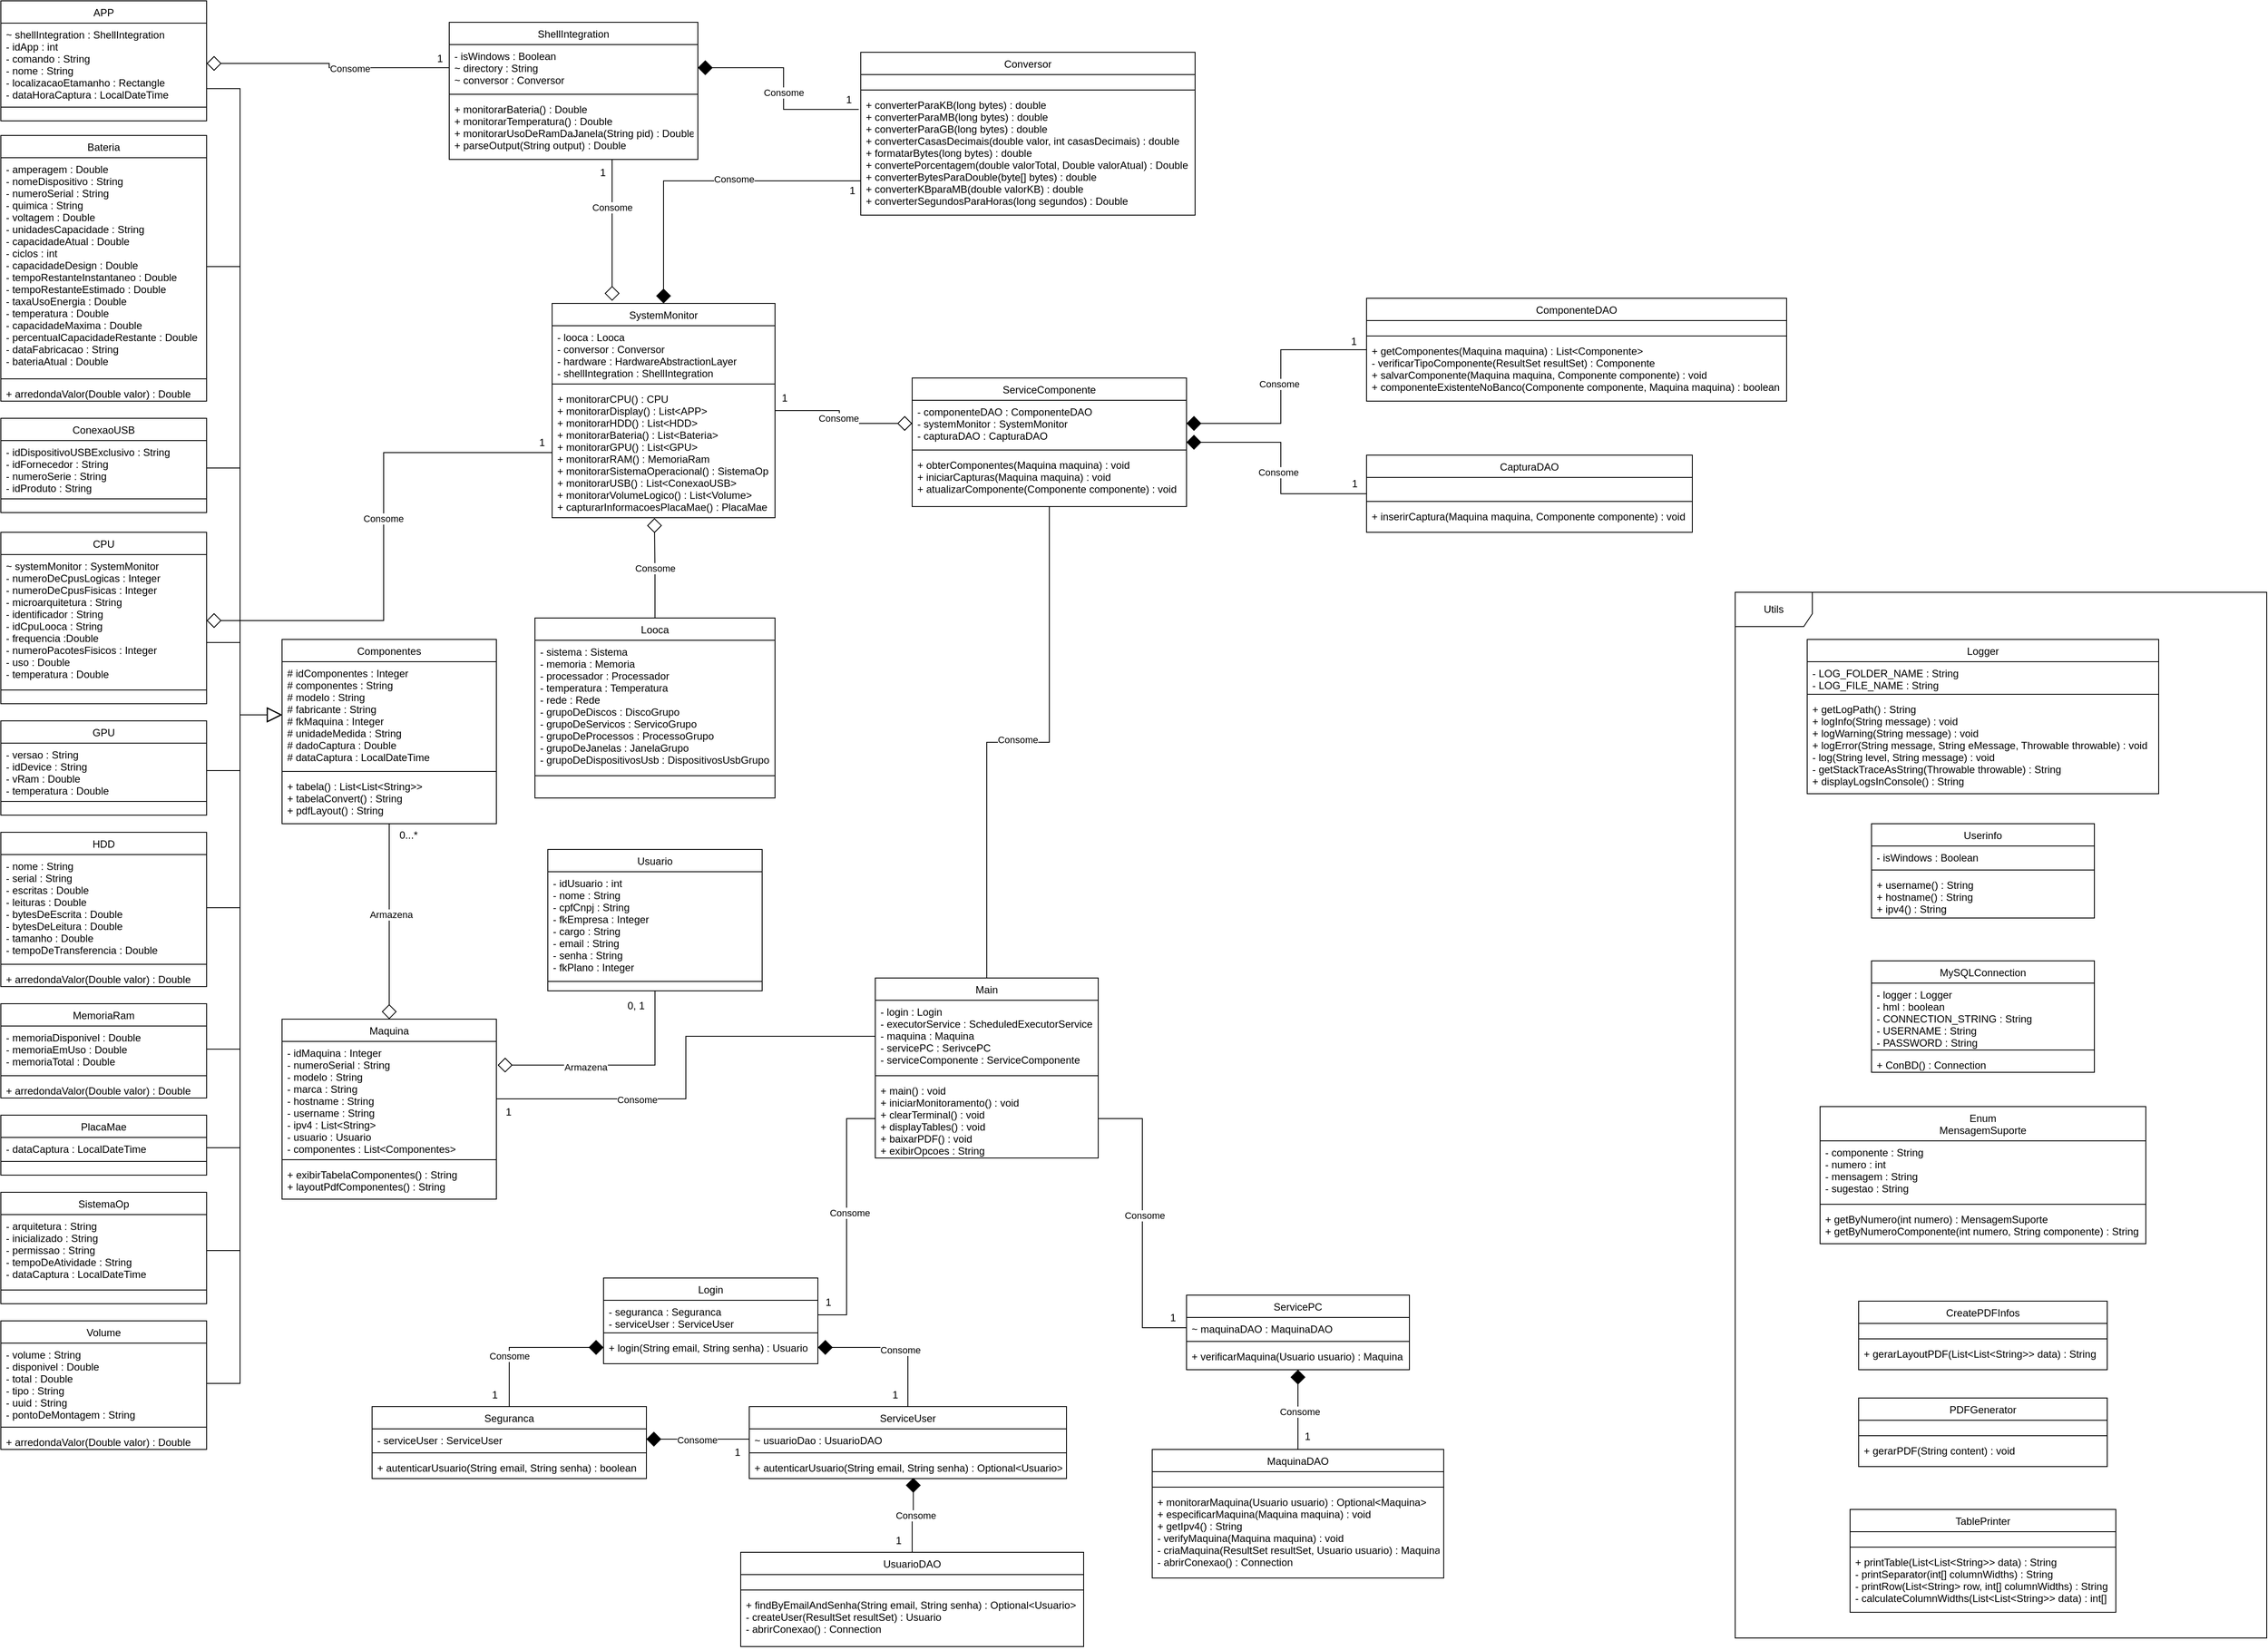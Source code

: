 <mxfile version="24.4.4" type="github">
  <diagram id="C5RBs43oDa-KdzZeNtuy" name="Page-1">
    <mxGraphModel dx="2088" dy="1905" grid="1" gridSize="10" guides="1" tooltips="1" connect="1" arrows="1" fold="1" page="1" pageScale="1" pageWidth="827" pageHeight="1169" math="0" shadow="0">
      <root>
        <mxCell id="WIyWlLk6GJQsqaUBKTNV-0" />
        <mxCell id="WIyWlLk6GJQsqaUBKTNV-1" parent="WIyWlLk6GJQsqaUBKTNV-0" />
        <mxCell id="yqbtppaPaY01xmd0uT7A-17" style="edgeStyle=orthogonalEdgeStyle;rounded=0;orthogonalLoop=1;jettySize=auto;html=1;entryX=1;entryY=0.5;entryDx=0;entryDy=0;fontSize=12;startSize=8;endSize=15;exitX=0.5;exitY=0;exitDx=0;exitDy=0;endArrow=diamond;endFill=1;" parent="WIyWlLk6GJQsqaUBKTNV-1" source="yqbtppaPaY01xmd0uT7A-11" target="yqbtppaPaY01xmd0uT7A-5" edge="1">
          <mxGeometry relative="1" as="geometry" />
        </mxCell>
        <mxCell id="1i_v70ytgNeaq_OYsW73-49" value="Consome" style="edgeLabel;html=1;align=center;verticalAlign=middle;resizable=0;points=[];" vertex="1" connectable="0" parent="yqbtppaPaY01xmd0uT7A-17">
          <mxGeometry x="-0.106" y="3" relative="1" as="geometry">
            <mxPoint as="offset" />
          </mxGeometry>
        </mxCell>
        <mxCell id="yqbtppaPaY01xmd0uT7A-0" value="Login" style="swimlane;fontStyle=0;align=center;verticalAlign=top;childLayout=stackLayout;horizontal=1;startSize=26;horizontalStack=0;resizeParent=1;resizeLast=0;collapsible=1;marginBottom=0;rounded=0;shadow=0;strokeWidth=1;" parent="WIyWlLk6GJQsqaUBKTNV-1" vertex="1">
          <mxGeometry x="250" y="450" width="250" height="100" as="geometry">
            <mxRectangle x="130" y="380" width="160" height="26" as="alternateBounds" />
          </mxGeometry>
        </mxCell>
        <mxCell id="yqbtppaPaY01xmd0uT7A-1" value="- seguranca : Seguranca&#xa;- serviceUser : ServiceUser" style="text;align=left;verticalAlign=top;spacingLeft=4;spacingRight=4;overflow=hidden;rotatable=0;points=[[0,0.5],[1,0.5]];portConstraint=eastwest;strokeColor=none;" parent="yqbtppaPaY01xmd0uT7A-0" vertex="1">
          <mxGeometry y="26" width="250" height="34" as="geometry" />
        </mxCell>
        <mxCell id="yqbtppaPaY01xmd0uT7A-3" value="" style="line;html=1;strokeWidth=1;align=left;verticalAlign=middle;spacingTop=-1;spacingLeft=3;spacingRight=3;rotatable=0;labelPosition=right;points=[];portConstraint=eastwest;" parent="yqbtppaPaY01xmd0uT7A-0" vertex="1">
          <mxGeometry y="60" width="250" height="8" as="geometry" />
        </mxCell>
        <mxCell id="yqbtppaPaY01xmd0uT7A-5" value="+ login(String email, String senha) : Usuario" style="text;align=left;verticalAlign=top;spacingLeft=4;spacingRight=4;overflow=hidden;rotatable=0;points=[[0,0.5],[1,0.5]];portConstraint=eastwest;" parent="yqbtppaPaY01xmd0uT7A-0" vertex="1">
          <mxGeometry y="68" width="250" height="26" as="geometry" />
        </mxCell>
        <mxCell id="yqbtppaPaY01xmd0uT7A-7" value="Seguranca" style="swimlane;fontStyle=0;align=center;verticalAlign=top;childLayout=stackLayout;horizontal=1;startSize=26;horizontalStack=0;resizeParent=1;resizeLast=0;collapsible=1;marginBottom=0;rounded=0;shadow=0;strokeWidth=1;" parent="WIyWlLk6GJQsqaUBKTNV-1" vertex="1">
          <mxGeometry x="-20" y="600" width="320" height="84" as="geometry">
            <mxRectangle x="130" y="380" width="160" height="26" as="alternateBounds" />
          </mxGeometry>
        </mxCell>
        <mxCell id="yqbtppaPaY01xmd0uT7A-8" value="- serviceUser : ServiceUser" style="text;align=left;verticalAlign=top;spacingLeft=4;spacingRight=4;overflow=hidden;rotatable=0;points=[[0,0.5],[1,0.5]];portConstraint=eastwest;" parent="yqbtppaPaY01xmd0uT7A-7" vertex="1">
          <mxGeometry y="26" width="320" height="24" as="geometry" />
        </mxCell>
        <mxCell id="yqbtppaPaY01xmd0uT7A-9" value="" style="line;html=1;strokeWidth=1;align=left;verticalAlign=middle;spacingTop=-1;spacingLeft=3;spacingRight=3;rotatable=0;labelPosition=right;points=[];portConstraint=eastwest;" parent="yqbtppaPaY01xmd0uT7A-7" vertex="1">
          <mxGeometry y="50" width="320" height="8" as="geometry" />
        </mxCell>
        <mxCell id="yqbtppaPaY01xmd0uT7A-10" value="+ autenticarUsuario(String email, String senha) : boolean" style="text;align=left;verticalAlign=top;spacingLeft=4;spacingRight=4;overflow=hidden;rotatable=0;points=[[0,0.5],[1,0.5]];portConstraint=eastwest;" parent="yqbtppaPaY01xmd0uT7A-7" vertex="1">
          <mxGeometry y="58" width="320" height="26" as="geometry" />
        </mxCell>
        <mxCell id="yqbtppaPaY01xmd0uT7A-11" value="ServiceUser" style="swimlane;fontStyle=0;align=center;verticalAlign=top;childLayout=stackLayout;horizontal=1;startSize=26;horizontalStack=0;resizeParent=1;resizeLast=0;collapsible=1;marginBottom=0;rounded=0;shadow=0;strokeWidth=1;" parent="WIyWlLk6GJQsqaUBKTNV-1" vertex="1">
          <mxGeometry x="420" y="600" width="370" height="84" as="geometry">
            <mxRectangle x="130" y="380" width="160" height="26" as="alternateBounds" />
          </mxGeometry>
        </mxCell>
        <mxCell id="yqbtppaPaY01xmd0uT7A-12" value="~ usuarioDao : UsuarioDAO" style="text;align=left;verticalAlign=top;spacingLeft=4;spacingRight=4;overflow=hidden;rotatable=0;points=[[0,0.5],[1,0.5]];portConstraint=eastwest;" parent="yqbtppaPaY01xmd0uT7A-11" vertex="1">
          <mxGeometry y="26" width="370" height="24" as="geometry" />
        </mxCell>
        <mxCell id="yqbtppaPaY01xmd0uT7A-13" value="" style="line;html=1;strokeWidth=1;align=left;verticalAlign=middle;spacingTop=-1;spacingLeft=3;spacingRight=3;rotatable=0;labelPosition=right;points=[];portConstraint=eastwest;" parent="yqbtppaPaY01xmd0uT7A-11" vertex="1">
          <mxGeometry y="50" width="370" height="8" as="geometry" />
        </mxCell>
        <mxCell id="yqbtppaPaY01xmd0uT7A-14" value="+ autenticarUsuario(String email, String senha) : Optional&lt;Usuario&gt;" style="text;align=left;verticalAlign=top;spacingLeft=4;spacingRight=4;overflow=hidden;rotatable=0;points=[[0,0.5],[1,0.5]];portConstraint=eastwest;" parent="yqbtppaPaY01xmd0uT7A-11" vertex="1">
          <mxGeometry y="58" width="370" height="26" as="geometry" />
        </mxCell>
        <mxCell id="yqbtppaPaY01xmd0uT7A-18" style="edgeStyle=orthogonalEdgeStyle;rounded=0;orthogonalLoop=1;jettySize=auto;html=1;fontSize=12;startSize=8;endSize=15;endArrow=diamond;endFill=1;exitX=0.5;exitY=0;exitDx=0;exitDy=0;" parent="WIyWlLk6GJQsqaUBKTNV-1" source="yqbtppaPaY01xmd0uT7A-7" target="yqbtppaPaY01xmd0uT7A-5" edge="1">
          <mxGeometry relative="1" as="geometry" />
        </mxCell>
        <mxCell id="1i_v70ytgNeaq_OYsW73-51" value="Consome" style="edgeLabel;html=1;align=center;verticalAlign=middle;resizable=0;points=[];" vertex="1" connectable="0" parent="yqbtppaPaY01xmd0uT7A-18">
          <mxGeometry x="-0.342" relative="1" as="geometry">
            <mxPoint as="offset" />
          </mxGeometry>
        </mxCell>
        <mxCell id="yqbtppaPaY01xmd0uT7A-19" style="edgeStyle=orthogonalEdgeStyle;rounded=0;orthogonalLoop=1;jettySize=auto;html=1;fontSize=12;startSize=8;endSize=15;endArrow=diamond;endFill=1;" parent="WIyWlLk6GJQsqaUBKTNV-1" source="yqbtppaPaY01xmd0uT7A-12" target="yqbtppaPaY01xmd0uT7A-8" edge="1">
          <mxGeometry relative="1" as="geometry" />
        </mxCell>
        <mxCell id="1i_v70ytgNeaq_OYsW73-52" value="Consome" style="edgeLabel;html=1;align=center;verticalAlign=middle;resizable=0;points=[];" vertex="1" connectable="0" parent="yqbtppaPaY01xmd0uT7A-19">
          <mxGeometry x="0.027" y="1" relative="1" as="geometry">
            <mxPoint as="offset" />
          </mxGeometry>
        </mxCell>
        <mxCell id="yqbtppaPaY01xmd0uT7A-24" style="edgeStyle=orthogonalEdgeStyle;rounded=0;orthogonalLoop=1;jettySize=auto;html=1;fontSize=12;startSize=8;endSize=15;entryX=0.517;entryY=0.968;entryDx=0;entryDy=0;entryPerimeter=0;endArrow=diamond;endFill=1;" parent="WIyWlLk6GJQsqaUBKTNV-1" source="yqbtppaPaY01xmd0uT7A-20" target="yqbtppaPaY01xmd0uT7A-14" edge="1">
          <mxGeometry relative="1" as="geometry" />
        </mxCell>
        <mxCell id="1i_v70ytgNeaq_OYsW73-50" value="Consome" style="edgeLabel;html=1;align=center;verticalAlign=middle;resizable=0;points=[];" vertex="1" connectable="0" parent="yqbtppaPaY01xmd0uT7A-24">
          <mxGeometry x="0.02" y="-2" relative="1" as="geometry">
            <mxPoint as="offset" />
          </mxGeometry>
        </mxCell>
        <mxCell id="yqbtppaPaY01xmd0uT7A-20" value="UsuarioDAO" style="swimlane;fontStyle=0;align=center;verticalAlign=top;childLayout=stackLayout;horizontal=1;startSize=26;horizontalStack=0;resizeParent=1;resizeLast=0;collapsible=1;marginBottom=0;rounded=0;shadow=0;strokeWidth=1;" parent="WIyWlLk6GJQsqaUBKTNV-1" vertex="1">
          <mxGeometry x="410" y="770" width="400" height="110" as="geometry">
            <mxRectangle x="130" y="380" width="160" height="26" as="alternateBounds" />
          </mxGeometry>
        </mxCell>
        <mxCell id="yqbtppaPaY01xmd0uT7A-23" value="&#xa;" style="text;align=left;verticalAlign=top;spacingLeft=4;spacingRight=4;overflow=hidden;rotatable=0;points=[[0,0.5],[1,0.5]];portConstraint=eastwest;" parent="yqbtppaPaY01xmd0uT7A-20" vertex="1">
          <mxGeometry y="26" width="400" height="14" as="geometry" />
        </mxCell>
        <mxCell id="yqbtppaPaY01xmd0uT7A-22" value="" style="line;html=1;strokeWidth=1;align=left;verticalAlign=middle;spacingTop=-1;spacingLeft=3;spacingRight=3;rotatable=0;labelPosition=right;points=[];portConstraint=eastwest;" parent="yqbtppaPaY01xmd0uT7A-20" vertex="1">
          <mxGeometry y="40" width="400" height="8" as="geometry" />
        </mxCell>
        <mxCell id="yqbtppaPaY01xmd0uT7A-33" value="+ findByEmailAndSenha(String email, String senha) : Optional&lt;Usuario&gt;&#xa;- createUser(ResultSet resultSet) : Usuario&#xa;- abrirConexao() : Connection" style="text;align=left;verticalAlign=top;spacingLeft=4;spacingRight=4;overflow=hidden;rotatable=0;points=[[0,0.5],[1,0.5]];portConstraint=eastwest;" parent="yqbtppaPaY01xmd0uT7A-20" vertex="1">
          <mxGeometry y="48" width="400" height="62" as="geometry" />
        </mxCell>
        <mxCell id="yqbtppaPaY01xmd0uT7A-25" value="Maquina" style="swimlane;fontStyle=0;align=center;verticalAlign=top;childLayout=stackLayout;horizontal=1;startSize=26;horizontalStack=0;resizeParent=1;resizeLast=0;collapsible=1;marginBottom=0;rounded=0;shadow=0;strokeWidth=1;" parent="WIyWlLk6GJQsqaUBKTNV-1" vertex="1">
          <mxGeometry x="-125" y="148" width="250" height="210" as="geometry">
            <mxRectangle x="130" y="380" width="160" height="26" as="alternateBounds" />
          </mxGeometry>
        </mxCell>
        <mxCell id="yqbtppaPaY01xmd0uT7A-26" value="- idMaquina : Integer&#xa;- numeroSerial : String&#xa;- modelo : String&#xa;- marca : String&#xa;- hostname : String&#xa;- username : String&#xa;- ipv4 : List&lt;String&gt;&#xa;- usuario : Usuario&#xa;- componentes : List&lt;Componentes&gt;" style="text;align=left;verticalAlign=top;spacingLeft=4;spacingRight=4;overflow=hidden;rotatable=0;points=[[0,0.5],[1,0.5]];portConstraint=eastwest;strokeColor=none;" parent="yqbtppaPaY01xmd0uT7A-25" vertex="1">
          <mxGeometry y="26" width="250" height="134" as="geometry" />
        </mxCell>
        <mxCell id="yqbtppaPaY01xmd0uT7A-27" value="" style="line;html=1;strokeWidth=1;align=left;verticalAlign=middle;spacingTop=-1;spacingLeft=3;spacingRight=3;rotatable=0;labelPosition=right;points=[];portConstraint=eastwest;" parent="yqbtppaPaY01xmd0uT7A-25" vertex="1">
          <mxGeometry y="160" width="250" height="8" as="geometry" />
        </mxCell>
        <mxCell id="yqbtppaPaY01xmd0uT7A-28" value="+ exibirTabelaComponentes() : String&#xa;+ layoutPdfComponentes() : String" style="text;align=left;verticalAlign=top;spacingLeft=4;spacingRight=4;overflow=hidden;rotatable=0;points=[[0,0.5],[1,0.5]];portConstraint=eastwest;" parent="yqbtppaPaY01xmd0uT7A-25" vertex="1">
          <mxGeometry y="168" width="250" height="42" as="geometry" />
        </mxCell>
        <mxCell id="yqbtppaPaY01xmd0uT7A-29" value="Usuario" style="swimlane;fontStyle=0;align=center;verticalAlign=top;childLayout=stackLayout;horizontal=1;startSize=26;horizontalStack=0;resizeParent=1;resizeLast=0;collapsible=1;marginBottom=0;rounded=0;shadow=0;strokeWidth=1;" parent="WIyWlLk6GJQsqaUBKTNV-1" vertex="1">
          <mxGeometry x="185" y="-50" width="250" height="165" as="geometry">
            <mxRectangle x="130" y="380" width="160" height="26" as="alternateBounds" />
          </mxGeometry>
        </mxCell>
        <mxCell id="yqbtppaPaY01xmd0uT7A-30" value="- idUsuario : int&#xa;- nome : String&#xa;- cpfCnpj : String&#xa;- fkEmpresa : Integer&#xa;- cargo : String&#xa;- email : String&#xa;- senha : String&#xa;- fkPlano : Integer" style="text;align=left;verticalAlign=top;spacingLeft=4;spacingRight=4;overflow=hidden;rotatable=0;points=[[0,0.5],[1,0.5]];portConstraint=eastwest;strokeColor=none;" parent="yqbtppaPaY01xmd0uT7A-29" vertex="1">
          <mxGeometry y="26" width="250" height="124" as="geometry" />
        </mxCell>
        <mxCell id="yqbtppaPaY01xmd0uT7A-31" value="" style="line;html=1;strokeWidth=1;align=left;verticalAlign=middle;spacingTop=-1;spacingLeft=3;spacingRight=3;rotatable=0;labelPosition=right;points=[];portConstraint=eastwest;" parent="yqbtppaPaY01xmd0uT7A-29" vertex="1">
          <mxGeometry y="150" width="250" height="8" as="geometry" />
        </mxCell>
        <mxCell id="yqbtppaPaY01xmd0uT7A-34" value="Componentes" style="swimlane;fontStyle=0;align=center;verticalAlign=top;childLayout=stackLayout;horizontal=1;startSize=26;horizontalStack=0;resizeParent=1;resizeLast=0;collapsible=1;marginBottom=0;rounded=0;shadow=0;strokeWidth=1;" parent="WIyWlLk6GJQsqaUBKTNV-1" vertex="1">
          <mxGeometry x="-125" y="-295" width="250" height="215" as="geometry">
            <mxRectangle x="130" y="380" width="160" height="26" as="alternateBounds" />
          </mxGeometry>
        </mxCell>
        <mxCell id="yqbtppaPaY01xmd0uT7A-35" value="# idComponentes : Integer&#xa;# componentes : String&#xa;# modelo : String&#xa;# fabricante : String&#xa;# fkMaquina : Integer&#xa;# unidadeMedida : String&#xa;# dadoCaptura : Double&#xa;# dataCaptura : LocalDateTime" style="text;align=left;verticalAlign=top;spacingLeft=4;spacingRight=4;overflow=hidden;rotatable=0;points=[[0,0.5],[1,0.5]];portConstraint=eastwest;strokeColor=none;" parent="yqbtppaPaY01xmd0uT7A-34" vertex="1">
          <mxGeometry y="26" width="250" height="124" as="geometry" />
        </mxCell>
        <mxCell id="yqbtppaPaY01xmd0uT7A-36" value="" style="line;html=1;strokeWidth=1;align=left;verticalAlign=middle;spacingTop=-1;spacingLeft=3;spacingRight=3;rotatable=0;labelPosition=right;points=[];portConstraint=eastwest;" parent="yqbtppaPaY01xmd0uT7A-34" vertex="1">
          <mxGeometry y="150" width="250" height="8" as="geometry" />
        </mxCell>
        <mxCell id="yqbtppaPaY01xmd0uT7A-37" value="+ tabela() : List&lt;List&lt;String&gt;&gt;&#xa;+ tabelaConvert() : String&#xa;+ pdfLayout() : String&#xa;" style="text;align=left;verticalAlign=top;spacingLeft=4;spacingRight=4;overflow=hidden;rotatable=0;points=[[0,0.5],[1,0.5]];portConstraint=eastwest;strokeColor=none;" parent="yqbtppaPaY01xmd0uT7A-34" vertex="1">
          <mxGeometry y="158" width="250" height="52" as="geometry" />
        </mxCell>
        <mxCell id="yqbtppaPaY01xmd0uT7A-38" style="edgeStyle=orthogonalEdgeStyle;rounded=0;orthogonalLoop=1;jettySize=auto;html=1;entryX=1.006;entryY=0.206;entryDx=0;entryDy=0;entryPerimeter=0;fontSize=12;startSize=8;endSize=15;endArrow=diamond;endFill=0;" parent="WIyWlLk6GJQsqaUBKTNV-1" source="yqbtppaPaY01xmd0uT7A-29" target="yqbtppaPaY01xmd0uT7A-26" edge="1">
          <mxGeometry relative="1" as="geometry" />
        </mxCell>
        <mxCell id="1i_v70ytgNeaq_OYsW73-33" value="Armazena" style="edgeLabel;html=1;align=center;verticalAlign=middle;resizable=0;points=[];" vertex="1" connectable="0" parent="yqbtppaPaY01xmd0uT7A-38">
          <mxGeometry x="0.241" y="2" relative="1" as="geometry">
            <mxPoint as="offset" />
          </mxGeometry>
        </mxCell>
        <mxCell id="yqbtppaPaY01xmd0uT7A-39" style="edgeStyle=orthogonalEdgeStyle;rounded=0;orthogonalLoop=1;jettySize=auto;html=1;entryX=0.5;entryY=0;entryDx=0;entryDy=0;fontSize=12;startSize=8;endSize=15;exitX=0.5;exitY=1;exitDx=0;exitDy=0;endArrow=diamond;endFill=0;" parent="WIyWlLk6GJQsqaUBKTNV-1" source="yqbtppaPaY01xmd0uT7A-34" target="yqbtppaPaY01xmd0uT7A-25" edge="1">
          <mxGeometry relative="1" as="geometry" />
        </mxCell>
        <mxCell id="1i_v70ytgNeaq_OYsW73-34" value="Armazena" style="edgeLabel;html=1;align=center;verticalAlign=middle;resizable=0;points=[];" vertex="1" connectable="0" parent="yqbtppaPaY01xmd0uT7A-39">
          <mxGeometry x="-0.071" y="2" relative="1" as="geometry">
            <mxPoint as="offset" />
          </mxGeometry>
        </mxCell>
        <mxCell id="yqbtppaPaY01xmd0uT7A-43" value="ServicePC" style="swimlane;fontStyle=0;align=center;verticalAlign=top;childLayout=stackLayout;horizontal=1;startSize=26;horizontalStack=0;resizeParent=1;resizeLast=0;collapsible=1;marginBottom=0;rounded=0;shadow=0;strokeWidth=1;" parent="WIyWlLk6GJQsqaUBKTNV-1" vertex="1">
          <mxGeometry x="930" y="470" width="260" height="87" as="geometry">
            <mxRectangle x="130" y="380" width="160" height="26" as="alternateBounds" />
          </mxGeometry>
        </mxCell>
        <mxCell id="yqbtppaPaY01xmd0uT7A-44" value="~ maquinaDAO : MaquinaDAO" style="text;align=left;verticalAlign=top;spacingLeft=4;spacingRight=4;overflow=hidden;rotatable=0;points=[[0,0.5],[1,0.5]];portConstraint=eastwest;strokeColor=none;" parent="yqbtppaPaY01xmd0uT7A-43" vertex="1">
          <mxGeometry y="26" width="260" height="24" as="geometry" />
        </mxCell>
        <mxCell id="yqbtppaPaY01xmd0uT7A-45" value="" style="line;html=1;strokeWidth=1;align=left;verticalAlign=middle;spacingTop=-1;spacingLeft=3;spacingRight=3;rotatable=0;labelPosition=right;points=[];portConstraint=eastwest;" parent="yqbtppaPaY01xmd0uT7A-43" vertex="1">
          <mxGeometry y="50" width="260" height="8" as="geometry" />
        </mxCell>
        <mxCell id="yqbtppaPaY01xmd0uT7A-46" value="+ verificarMaquina(Usuario usuario) : Maquina" style="text;align=left;verticalAlign=top;spacingLeft=4;spacingRight=4;overflow=hidden;rotatable=0;points=[[0,0.5],[1,0.5]];portConstraint=eastwest;strokeColor=none;" parent="yqbtppaPaY01xmd0uT7A-43" vertex="1">
          <mxGeometry y="58" width="260" height="22" as="geometry" />
        </mxCell>
        <mxCell id="yqbtppaPaY01xmd0uT7A-51" style="edgeStyle=orthogonalEdgeStyle;rounded=0;orthogonalLoop=1;jettySize=auto;html=1;fontSize=12;startSize=8;endSize=15;endArrow=diamond;endFill=1;entryX=0.5;entryY=1;entryDx=0;entryDy=0;exitX=0.5;exitY=0;exitDx=0;exitDy=0;" parent="WIyWlLk6GJQsqaUBKTNV-1" source="yqbtppaPaY01xmd0uT7A-47" target="yqbtppaPaY01xmd0uT7A-43" edge="1">
          <mxGeometry relative="1" as="geometry">
            <mxPoint x="1240" y="509" as="targetPoint" />
          </mxGeometry>
        </mxCell>
        <mxCell id="1i_v70ytgNeaq_OYsW73-48" value="Consome" style="edgeLabel;html=1;align=center;verticalAlign=middle;resizable=0;points=[];" vertex="1" connectable="0" parent="yqbtppaPaY01xmd0uT7A-51">
          <mxGeometry x="-0.039" y="-2" relative="1" as="geometry">
            <mxPoint as="offset" />
          </mxGeometry>
        </mxCell>
        <mxCell id="yqbtppaPaY01xmd0uT7A-47" value="MaquinaDAO" style="swimlane;fontStyle=0;align=center;verticalAlign=top;childLayout=stackLayout;horizontal=1;startSize=26;horizontalStack=0;resizeParent=1;resizeLast=0;collapsible=1;marginBottom=0;rounded=0;shadow=0;strokeWidth=1;" parent="WIyWlLk6GJQsqaUBKTNV-1" vertex="1">
          <mxGeometry x="890" y="650" width="340" height="150" as="geometry">
            <mxRectangle x="130" y="380" width="160" height="26" as="alternateBounds" />
          </mxGeometry>
        </mxCell>
        <mxCell id="yqbtppaPaY01xmd0uT7A-48" value="&#xa;" style="text;align=left;verticalAlign=top;spacingLeft=4;spacingRight=4;overflow=hidden;rotatable=0;points=[[0,0.5],[1,0.5]];portConstraint=eastwest;strokeColor=none;" parent="yqbtppaPaY01xmd0uT7A-47" vertex="1">
          <mxGeometry y="26" width="340" height="14" as="geometry" />
        </mxCell>
        <mxCell id="yqbtppaPaY01xmd0uT7A-49" value="" style="line;html=1;strokeWidth=1;align=left;verticalAlign=middle;spacingTop=-1;spacingLeft=3;spacingRight=3;rotatable=0;labelPosition=right;points=[];portConstraint=eastwest;" parent="yqbtppaPaY01xmd0uT7A-47" vertex="1">
          <mxGeometry y="40" width="340" height="8" as="geometry" />
        </mxCell>
        <mxCell id="yqbtppaPaY01xmd0uT7A-50" value="+ monitorarMaquina(Usuario usuario) : Optional&lt;Maquina&gt;&#xa;+ especificarMaquina(Maquina maquina) : void&#xa;+ getIpv4() : String&#xa;- verifyMaquina(Maquina maquina) : void&#xa;- criaMaquina(ResultSet resultSet, Usuario usuario) : Maquina&#xa;- abrirConexao() : Connection" style="text;align=left;verticalAlign=top;spacingLeft=4;spacingRight=4;overflow=hidden;rotatable=0;points=[[0,0.5],[1,0.5]];portConstraint=eastwest;strokeColor=none;" parent="yqbtppaPaY01xmd0uT7A-47" vertex="1">
          <mxGeometry y="48" width="340" height="102" as="geometry" />
        </mxCell>
        <mxCell id="1i_v70ytgNeaq_OYsW73-8" style="edgeStyle=orthogonalEdgeStyle;rounded=0;orthogonalLoop=1;jettySize=auto;html=1;exitX=0.5;exitY=1;exitDx=0;exitDy=0;entryX=0.5;entryY=0;entryDx=0;entryDy=0;endArrow=none;endFill=0;" edge="1" parent="WIyWlLk6GJQsqaUBKTNV-1" source="yqbtppaPaY01xmd0uT7A-56" target="1i_v70ytgNeaq_OYsW73-0">
          <mxGeometry relative="1" as="geometry" />
        </mxCell>
        <mxCell id="1i_v70ytgNeaq_OYsW73-47" value="Consome" style="edgeLabel;html=1;align=center;verticalAlign=middle;resizable=0;points=[];" vertex="1" connectable="0" parent="1i_v70ytgNeaq_OYsW73-8">
          <mxGeometry x="0.001" y="-3" relative="1" as="geometry">
            <mxPoint as="offset" />
          </mxGeometry>
        </mxCell>
        <mxCell id="yqbtppaPaY01xmd0uT7A-56" value="ServiceComponente" style="swimlane;fontStyle=0;align=center;verticalAlign=top;childLayout=stackLayout;horizontal=1;startSize=26;horizontalStack=0;resizeParent=1;resizeLast=0;collapsible=1;marginBottom=0;rounded=0;shadow=0;strokeWidth=1;" parent="WIyWlLk6GJQsqaUBKTNV-1" vertex="1">
          <mxGeometry x="610" y="-600" width="320" height="150" as="geometry">
            <mxRectangle x="130" y="380" width="160" height="26" as="alternateBounds" />
          </mxGeometry>
        </mxCell>
        <mxCell id="yqbtppaPaY01xmd0uT7A-57" value="- componenteDAO : ComponenteDAO&#xa;- systemMonitor : SystemMonitor&#xa;- capturaDAO : CapturaDAO" style="text;align=left;verticalAlign=top;spacingLeft=4;spacingRight=4;overflow=hidden;rotatable=0;points=[[0,0.5],[1,0.5]];portConstraint=eastwest;strokeColor=none;" parent="yqbtppaPaY01xmd0uT7A-56" vertex="1">
          <mxGeometry y="26" width="320" height="54" as="geometry" />
        </mxCell>
        <mxCell id="yqbtppaPaY01xmd0uT7A-58" value="" style="line;html=1;strokeWidth=1;align=left;verticalAlign=middle;spacingTop=-1;spacingLeft=3;spacingRight=3;rotatable=0;labelPosition=right;points=[];portConstraint=eastwest;" parent="yqbtppaPaY01xmd0uT7A-56" vertex="1">
          <mxGeometry y="80" width="320" height="8" as="geometry" />
        </mxCell>
        <mxCell id="yqbtppaPaY01xmd0uT7A-59" value="+ obterComponentes(Maquina maquina) : void&#xa;+ iniciarCapturas(Maquina maquina) : void&#xa;+ atualizarComponente(Componente componente) : void" style="text;align=left;verticalAlign=top;spacingLeft=4;spacingRight=4;overflow=hidden;rotatable=0;points=[[0,0.5],[1,0.5]];portConstraint=eastwest;strokeColor=none;" parent="yqbtppaPaY01xmd0uT7A-56" vertex="1">
          <mxGeometry y="88" width="320" height="52" as="geometry" />
        </mxCell>
        <mxCell id="yqbtppaPaY01xmd0uT7A-64" style="edgeStyle=orthogonalEdgeStyle;rounded=0;orthogonalLoop=1;jettySize=auto;html=1;entryX=1;entryY=0.5;entryDx=0;entryDy=0;fontSize=12;startSize=8;endSize=15;endArrow=diamond;endFill=1;" parent="WIyWlLk6GJQsqaUBKTNV-1" source="yqbtppaPaY01xmd0uT7A-60" target="yqbtppaPaY01xmd0uT7A-57" edge="1">
          <mxGeometry relative="1" as="geometry" />
        </mxCell>
        <mxCell id="1i_v70ytgNeaq_OYsW73-43" value="Consome" style="edgeLabel;html=1;align=center;verticalAlign=middle;resizable=0;points=[];" vertex="1" connectable="0" parent="yqbtppaPaY01xmd0uT7A-64">
          <mxGeometry x="-0.053" y="-2" relative="1" as="geometry">
            <mxPoint as="offset" />
          </mxGeometry>
        </mxCell>
        <mxCell id="yqbtppaPaY01xmd0uT7A-60" value="ComponenteDAO" style="swimlane;fontStyle=0;align=center;verticalAlign=top;childLayout=stackLayout;horizontal=1;startSize=26;horizontalStack=0;resizeParent=1;resizeLast=0;collapsible=1;marginBottom=0;rounded=0;shadow=0;strokeWidth=1;" parent="WIyWlLk6GJQsqaUBKTNV-1" vertex="1">
          <mxGeometry x="1140" y="-693" width="490" height="120" as="geometry">
            <mxRectangle x="130" y="380" width="160" height="26" as="alternateBounds" />
          </mxGeometry>
        </mxCell>
        <mxCell id="yqbtppaPaY01xmd0uT7A-61" value="&#xa;" style="text;align=left;verticalAlign=top;spacingLeft=4;spacingRight=4;overflow=hidden;rotatable=0;points=[[0,0.5],[1,0.5]];portConstraint=eastwest;strokeColor=none;" parent="yqbtppaPaY01xmd0uT7A-60" vertex="1">
          <mxGeometry y="26" width="490" height="14" as="geometry" />
        </mxCell>
        <mxCell id="yqbtppaPaY01xmd0uT7A-62" value="" style="line;html=1;strokeWidth=1;align=left;verticalAlign=middle;spacingTop=-1;spacingLeft=3;spacingRight=3;rotatable=0;labelPosition=right;points=[];portConstraint=eastwest;" parent="yqbtppaPaY01xmd0uT7A-60" vertex="1">
          <mxGeometry y="40" width="490" height="8" as="geometry" />
        </mxCell>
        <mxCell id="yqbtppaPaY01xmd0uT7A-63" value="+ getComponentes(Maquina maquina) : List&lt;Componente&gt;&#xa;- verificarTipoComponente(ResultSet resultSet) : Componente&#xa;+ salvarComponente(Maquina maquina, Componente componente) : void&#xa;+ componenteExistenteNoBanco(Componente componente, Maquina maquina) : boolean&#xa;" style="text;align=left;verticalAlign=top;spacingLeft=4;spacingRight=4;overflow=hidden;rotatable=0;points=[[0,0.5],[1,0.5]];portConstraint=eastwest;strokeColor=none;" parent="yqbtppaPaY01xmd0uT7A-60" vertex="1">
          <mxGeometry y="48" width="490" height="72" as="geometry" />
        </mxCell>
        <mxCell id="yqbtppaPaY01xmd0uT7A-69" style="edgeStyle=orthogonalEdgeStyle;rounded=0;orthogonalLoop=1;jettySize=auto;html=1;fontSize=12;startSize=8;endSize=15;endArrow=diamond;endFill=1;" parent="WIyWlLk6GJQsqaUBKTNV-1" source="yqbtppaPaY01xmd0uT7A-65" target="yqbtppaPaY01xmd0uT7A-56" edge="1">
          <mxGeometry relative="1" as="geometry" />
        </mxCell>
        <mxCell id="1i_v70ytgNeaq_OYsW73-44" value="Consome" style="edgeLabel;html=1;align=center;verticalAlign=middle;resizable=0;points=[];" vertex="1" connectable="0" parent="yqbtppaPaY01xmd0uT7A-69">
          <mxGeometry x="-0.072" y="3" relative="1" as="geometry">
            <mxPoint as="offset" />
          </mxGeometry>
        </mxCell>
        <mxCell id="yqbtppaPaY01xmd0uT7A-65" value="CapturaDAO" style="swimlane;fontStyle=0;align=center;verticalAlign=top;childLayout=stackLayout;horizontal=1;startSize=26;horizontalStack=0;resizeParent=1;resizeLast=0;collapsible=1;marginBottom=0;rounded=0;shadow=0;strokeWidth=1;" parent="WIyWlLk6GJQsqaUBKTNV-1" vertex="1">
          <mxGeometry x="1140" y="-510" width="380" height="90" as="geometry">
            <mxRectangle x="130" y="380" width="160" height="26" as="alternateBounds" />
          </mxGeometry>
        </mxCell>
        <mxCell id="yqbtppaPaY01xmd0uT7A-66" value="&#xa;" style="text;align=left;verticalAlign=top;spacingLeft=4;spacingRight=4;overflow=hidden;rotatable=0;points=[[0,0.5],[1,0.5]];portConstraint=eastwest;strokeColor=none;" parent="yqbtppaPaY01xmd0uT7A-65" vertex="1">
          <mxGeometry y="26" width="380" height="24" as="geometry" />
        </mxCell>
        <mxCell id="yqbtppaPaY01xmd0uT7A-67" value="" style="line;html=1;strokeWidth=1;align=left;verticalAlign=middle;spacingTop=-1;spacingLeft=3;spacingRight=3;rotatable=0;labelPosition=right;points=[];portConstraint=eastwest;" parent="yqbtppaPaY01xmd0uT7A-65" vertex="1">
          <mxGeometry y="50" width="380" height="8" as="geometry" />
        </mxCell>
        <mxCell id="yqbtppaPaY01xmd0uT7A-68" value="+ inserirCaptura(Maquina maquina, Componente componente) : void" style="text;align=left;verticalAlign=top;spacingLeft=4;spacingRight=4;overflow=hidden;rotatable=0;points=[[0,0.5],[1,0.5]];portConstraint=eastwest;strokeColor=none;" parent="yqbtppaPaY01xmd0uT7A-65" vertex="1">
          <mxGeometry y="58" width="380" height="32" as="geometry" />
        </mxCell>
        <mxCell id="yqbtppaPaY01xmd0uT7A-97" style="edgeStyle=orthogonalEdgeStyle;rounded=0;orthogonalLoop=1;jettySize=auto;html=1;entryX=0;entryY=0.5;entryDx=0;entryDy=0;fontSize=12;startSize=8;endSize=15;endArrow=diamond;endFill=0;" parent="WIyWlLk6GJQsqaUBKTNV-1" source="yqbtppaPaY01xmd0uT7A-70" target="yqbtppaPaY01xmd0uT7A-57" edge="1">
          <mxGeometry relative="1" as="geometry" />
        </mxCell>
        <mxCell id="1i_v70ytgNeaq_OYsW73-42" value="Consome" style="edgeLabel;html=1;align=center;verticalAlign=middle;resizable=0;points=[];" vertex="1" connectable="0" parent="yqbtppaPaY01xmd0uT7A-97">
          <mxGeometry x="-0.048" y="-1" relative="1" as="geometry">
            <mxPoint as="offset" />
          </mxGeometry>
        </mxCell>
        <mxCell id="yqbtppaPaY01xmd0uT7A-70" value="SystemMonitor" style="swimlane;fontStyle=0;align=center;verticalAlign=top;childLayout=stackLayout;horizontal=1;startSize=26;horizontalStack=0;resizeParent=1;resizeLast=0;collapsible=1;marginBottom=0;rounded=0;shadow=0;strokeWidth=1;" parent="WIyWlLk6GJQsqaUBKTNV-1" vertex="1">
          <mxGeometry x="190" y="-687" width="260" height="250" as="geometry">
            <mxRectangle x="130" y="380" width="160" height="26" as="alternateBounds" />
          </mxGeometry>
        </mxCell>
        <mxCell id="yqbtppaPaY01xmd0uT7A-71" value="- looca : Looca&#xa;- conversor : Conversor&#xa;- hardware : HardwareAbstractionLayer&#xa;- shellIntegration : ShellIntegration" style="text;align=left;verticalAlign=top;spacingLeft=4;spacingRight=4;overflow=hidden;rotatable=0;points=[[0,0.5],[1,0.5]];portConstraint=eastwest;strokeColor=none;" parent="yqbtppaPaY01xmd0uT7A-70" vertex="1">
          <mxGeometry y="26" width="260" height="64" as="geometry" />
        </mxCell>
        <mxCell id="yqbtppaPaY01xmd0uT7A-72" value="" style="line;html=1;strokeWidth=1;align=left;verticalAlign=middle;spacingTop=-1;spacingLeft=3;spacingRight=3;rotatable=0;labelPosition=right;points=[];portConstraint=eastwest;" parent="yqbtppaPaY01xmd0uT7A-70" vertex="1">
          <mxGeometry y="90" width="260" height="8" as="geometry" />
        </mxCell>
        <mxCell id="yqbtppaPaY01xmd0uT7A-73" value="+ monitorarCPU() : CPU&#xa;+ monitorarDisplay() : List&lt;APP&gt;&#xa;+ monitorarHDD() : List&lt;HDD&gt;&#xa;+ monitorarBateria() : List&lt;Bateria&gt;&#xa;+ monitorarGPU() : List&lt;GPU&gt;&#xa;+ monitorarRAM() : MemoriaRam&#xa;+ monitorarSistemaOperacional() : SistemaOp &#xa;+ monitorarUSB() : List&lt;ConexaoUSB&gt;&#xa;+ monitorarVolumeLogico() : List&lt;Volume&gt;&#xa;+ capturarInformacoesPlacaMae() : PlacaMae" style="text;align=left;verticalAlign=top;spacingLeft=4;spacingRight=4;overflow=hidden;rotatable=0;points=[[0,0.5],[1,0.5]];portConstraint=eastwest;strokeColor=none;" parent="yqbtppaPaY01xmd0uT7A-70" vertex="1">
          <mxGeometry y="98" width="260" height="152" as="geometry" />
        </mxCell>
        <mxCell id="yqbtppaPaY01xmd0uT7A-74" value="Looca" style="swimlane;fontStyle=0;align=center;verticalAlign=top;childLayout=stackLayout;horizontal=1;startSize=26;horizontalStack=0;resizeParent=1;resizeLast=0;collapsible=1;marginBottom=0;rounded=0;shadow=0;strokeWidth=1;" parent="WIyWlLk6GJQsqaUBKTNV-1" vertex="1">
          <mxGeometry x="170" y="-320" width="280" height="210" as="geometry">
            <mxRectangle x="130" y="380" width="160" height="26" as="alternateBounds" />
          </mxGeometry>
        </mxCell>
        <mxCell id="yqbtppaPaY01xmd0uT7A-75" value="- sistema : Sistema&#xa;- memoria : Memoria&#xa;- processador : Processador&#xa;- temperatura : Temperatura&#xa;- rede : Rede&#xa;- grupoDeDiscos : DiscoGrupo&#xa;- grupoDeServicos : ServicoGrupo&#xa;- grupoDeProcessos : ProcessoGrupo&#xa;- grupoDeJanelas : JanelaGrupo&#xa;- grupoDeDispositivosUsb : DispositivosUsbGrupo" style="text;align=left;verticalAlign=top;spacingLeft=4;spacingRight=4;overflow=hidden;rotatable=0;points=[[0,0.5],[1,0.5]];portConstraint=eastwest;strokeColor=none;" parent="yqbtppaPaY01xmd0uT7A-74" vertex="1">
          <mxGeometry y="26" width="280" height="154" as="geometry" />
        </mxCell>
        <mxCell id="yqbtppaPaY01xmd0uT7A-76" value="" style="line;html=1;strokeWidth=1;align=left;verticalAlign=middle;spacingTop=-1;spacingLeft=3;spacingRight=3;rotatable=0;labelPosition=right;points=[];portConstraint=eastwest;" parent="yqbtppaPaY01xmd0uT7A-74" vertex="1">
          <mxGeometry y="180" width="280" height="8" as="geometry" />
        </mxCell>
        <mxCell id="yqbtppaPaY01xmd0uT7A-77" value="&#xa;" style="text;align=left;verticalAlign=top;spacingLeft=4;spacingRight=4;overflow=hidden;rotatable=0;points=[[0,0.5],[1,0.5]];portConstraint=eastwest;strokeColor=none;" parent="yqbtppaPaY01xmd0uT7A-74" vertex="1">
          <mxGeometry y="188" width="280" height="22" as="geometry" />
        </mxCell>
        <mxCell id="yqbtppaPaY01xmd0uT7A-78" style="edgeStyle=orthogonalEdgeStyle;rounded=0;orthogonalLoop=1;jettySize=auto;html=1;entryX=0.459;entryY=1.003;entryDx=0;entryDy=0;fontSize=12;startSize=8;endSize=15;endArrow=diamond;endFill=0;entryPerimeter=0;" parent="WIyWlLk6GJQsqaUBKTNV-1" source="yqbtppaPaY01xmd0uT7A-74" target="yqbtppaPaY01xmd0uT7A-73" edge="1">
          <mxGeometry relative="1" as="geometry" />
        </mxCell>
        <mxCell id="1i_v70ytgNeaq_OYsW73-36" value="Consome" style="edgeLabel;html=1;align=center;verticalAlign=middle;resizable=0;points=[];" vertex="1" connectable="0" parent="yqbtppaPaY01xmd0uT7A-78">
          <mxGeometry x="-0.001" relative="1" as="geometry">
            <mxPoint as="offset" />
          </mxGeometry>
        </mxCell>
        <mxCell id="yqbtppaPaY01xmd0uT7A-79" value="Conversor" style="swimlane;fontStyle=0;align=center;verticalAlign=top;childLayout=stackLayout;horizontal=1;startSize=26;horizontalStack=0;resizeParent=1;resizeLast=0;collapsible=1;marginBottom=0;rounded=0;shadow=0;strokeWidth=1;" parent="WIyWlLk6GJQsqaUBKTNV-1" vertex="1">
          <mxGeometry x="550" y="-980" width="390" height="190" as="geometry">
            <mxRectangle x="130" y="380" width="160" height="26" as="alternateBounds" />
          </mxGeometry>
        </mxCell>
        <mxCell id="yqbtppaPaY01xmd0uT7A-80" value="&#xa;" style="text;align=left;verticalAlign=top;spacingLeft=4;spacingRight=4;overflow=hidden;rotatable=0;points=[[0,0.5],[1,0.5]];portConstraint=eastwest;strokeColor=none;" parent="yqbtppaPaY01xmd0uT7A-79" vertex="1">
          <mxGeometry y="26" width="390" height="14" as="geometry" />
        </mxCell>
        <mxCell id="yqbtppaPaY01xmd0uT7A-81" value="" style="line;html=1;strokeWidth=1;align=left;verticalAlign=middle;spacingTop=-1;spacingLeft=3;spacingRight=3;rotatable=0;labelPosition=right;points=[];portConstraint=eastwest;" parent="yqbtppaPaY01xmd0uT7A-79" vertex="1">
          <mxGeometry y="40" width="390" height="8" as="geometry" />
        </mxCell>
        <mxCell id="yqbtppaPaY01xmd0uT7A-87" value="+ converterParaKB(long bytes) : double&#xa;+ converterParaMB(long bytes) : double&#xa;+ converterParaGB(long bytes) : double&#xa;+ converterCasasDecimais(double valor, int casasDecimais) : double&#xa;+ formatarBytes(long bytes) : double&#xa;+ convertePorcentagem(double valorTotal, Double valorAtual) : Double&#xa;+ converterBytesParaDouble(byte[] bytes) : double&#xa;+ converterKBparaMB(double valorKB) : double&#xa;+ converterSegundosParaHoras(long segundos) : Double" style="text;align=left;verticalAlign=top;spacingLeft=4;spacingRight=4;overflow=hidden;rotatable=0;points=[[0,0.5],[1,0.5]];portConstraint=eastwest;strokeColor=none;" parent="yqbtppaPaY01xmd0uT7A-79" vertex="1">
          <mxGeometry y="48" width="390" height="142" as="geometry" />
        </mxCell>
        <mxCell id="yqbtppaPaY01xmd0uT7A-88" style="edgeStyle=orthogonalEdgeStyle;rounded=0;orthogonalLoop=1;jettySize=auto;html=1;entryX=0.5;entryY=0;entryDx=0;entryDy=0;fontSize=12;startSize=8;endSize=15;endArrow=diamond;endFill=1;" parent="WIyWlLk6GJQsqaUBKTNV-1" source="yqbtppaPaY01xmd0uT7A-87" target="yqbtppaPaY01xmd0uT7A-70" edge="1">
          <mxGeometry relative="1" as="geometry">
            <Array as="points">
              <mxPoint x="320" y="-830" />
            </Array>
          </mxGeometry>
        </mxCell>
        <mxCell id="1i_v70ytgNeaq_OYsW73-40" value="Consome" style="edgeLabel;html=1;align=center;verticalAlign=middle;resizable=0;points=[];" vertex="1" connectable="0" parent="yqbtppaPaY01xmd0uT7A-88">
          <mxGeometry x="-0.205" y="-2" relative="1" as="geometry">
            <mxPoint as="offset" />
          </mxGeometry>
        </mxCell>
        <mxCell id="yqbtppaPaY01xmd0uT7A-94" style="edgeStyle=elbowEdgeStyle;rounded=0;orthogonalLoop=1;jettySize=auto;html=1;fontSize=12;startSize=8;endSize=15;endArrow=diamond;endFill=0;" parent="WIyWlLk6GJQsqaUBKTNV-1" source="yqbtppaPaY01xmd0uT7A-92" edge="1">
          <mxGeometry relative="1" as="geometry">
            <mxPoint x="260" y="-690" as="targetPoint" />
            <Array as="points">
              <mxPoint x="260" y="-790" />
            </Array>
            <mxPoint x="210" y="-830" as="sourcePoint" />
          </mxGeometry>
        </mxCell>
        <mxCell id="1i_v70ytgNeaq_OYsW73-41" value="Consome" style="edgeLabel;html=1;align=center;verticalAlign=middle;resizable=0;points=[];" vertex="1" connectable="0" parent="yqbtppaPaY01xmd0uT7A-94">
          <mxGeometry x="-0.329" relative="1" as="geometry">
            <mxPoint as="offset" />
          </mxGeometry>
        </mxCell>
        <mxCell id="yqbtppaPaY01xmd0uT7A-89" value="ShellIntegration" style="swimlane;fontStyle=0;align=center;verticalAlign=top;childLayout=stackLayout;horizontal=1;startSize=26;horizontalStack=0;resizeParent=1;resizeLast=0;collapsible=1;marginBottom=0;rounded=0;shadow=0;strokeWidth=1;" parent="WIyWlLk6GJQsqaUBKTNV-1" vertex="1">
          <mxGeometry x="70" y="-1015" width="290" height="160" as="geometry">
            <mxRectangle x="130" y="380" width="160" height="26" as="alternateBounds" />
          </mxGeometry>
        </mxCell>
        <mxCell id="yqbtppaPaY01xmd0uT7A-90" value="- isWindows : Boolean&#xa;~ directory : String&#xa;~ conversor : Conversor" style="text;align=left;verticalAlign=top;spacingLeft=4;spacingRight=4;overflow=hidden;rotatable=0;points=[[0,0.5],[1,0.5]];portConstraint=eastwest;strokeColor=none;" parent="yqbtppaPaY01xmd0uT7A-89" vertex="1">
          <mxGeometry y="26" width="290" height="54" as="geometry" />
        </mxCell>
        <mxCell id="yqbtppaPaY01xmd0uT7A-91" value="" style="line;html=1;strokeWidth=1;align=left;verticalAlign=middle;spacingTop=-1;spacingLeft=3;spacingRight=3;rotatable=0;labelPosition=right;points=[];portConstraint=eastwest;" parent="yqbtppaPaY01xmd0uT7A-89" vertex="1">
          <mxGeometry y="80" width="290" height="8" as="geometry" />
        </mxCell>
        <mxCell id="yqbtppaPaY01xmd0uT7A-92" value="+ monitorarBateria() : Double&#xa;+ monitorarTemperatura() : Double&#xa;+ monitorarUsoDeRamDaJanela(String pid) : Double&#xa;+ parseOutput(String output) : Double" style="text;align=left;verticalAlign=top;spacingLeft=4;spacingRight=4;overflow=hidden;rotatable=0;points=[[0,0.5],[1,0.5]];portConstraint=eastwest;strokeColor=none;" parent="yqbtppaPaY01xmd0uT7A-89" vertex="1">
          <mxGeometry y="88" width="290" height="72" as="geometry" />
        </mxCell>
        <mxCell id="yqbtppaPaY01xmd0uT7A-95" style="edgeStyle=orthogonalEdgeStyle;rounded=0;orthogonalLoop=1;jettySize=auto;html=1;fontSize=12;startSize=8;endSize=15;entryX=1;entryY=0.5;entryDx=0;entryDy=0;endArrow=diamond;endFill=1;exitX=-0.006;exitY=0.131;exitDx=0;exitDy=0;exitPerimeter=0;" parent="WIyWlLk6GJQsqaUBKTNV-1" source="yqbtppaPaY01xmd0uT7A-87" target="yqbtppaPaY01xmd0uT7A-90" edge="1">
          <mxGeometry relative="1" as="geometry" />
        </mxCell>
        <mxCell id="1i_v70ytgNeaq_OYsW73-39" value="Consome" style="edgeLabel;html=1;align=center;verticalAlign=middle;resizable=0;points=[];" vertex="1" connectable="0" parent="yqbtppaPaY01xmd0uT7A-95">
          <mxGeometry x="-0.086" relative="1" as="geometry">
            <mxPoint as="offset" />
          </mxGeometry>
        </mxCell>
        <mxCell id="yqbtppaPaY01xmd0uT7A-98" value="Logger" style="swimlane;fontStyle=0;align=center;verticalAlign=top;childLayout=stackLayout;horizontal=1;startSize=26;horizontalStack=0;resizeParent=1;resizeLast=0;collapsible=1;marginBottom=0;rounded=0;shadow=0;strokeWidth=1;" parent="WIyWlLk6GJQsqaUBKTNV-1" vertex="1">
          <mxGeometry x="1654" y="-295" width="410" height="180" as="geometry">
            <mxRectangle x="130" y="380" width="160" height="26" as="alternateBounds" />
          </mxGeometry>
        </mxCell>
        <mxCell id="yqbtppaPaY01xmd0uT7A-99" value="- LOG_FOLDER_NAME : String&#xa;- LOG_FILE_NAME : String" style="text;align=left;verticalAlign=top;spacingLeft=4;spacingRight=4;overflow=hidden;rotatable=0;points=[[0,0.5],[1,0.5]];portConstraint=eastwest;strokeColor=none;" parent="yqbtppaPaY01xmd0uT7A-98" vertex="1">
          <mxGeometry y="26" width="410" height="34" as="geometry" />
        </mxCell>
        <mxCell id="yqbtppaPaY01xmd0uT7A-100" value="" style="line;html=1;strokeWidth=1;align=left;verticalAlign=middle;spacingTop=-1;spacingLeft=3;spacingRight=3;rotatable=0;labelPosition=right;points=[];portConstraint=eastwest;" parent="yqbtppaPaY01xmd0uT7A-98" vertex="1">
          <mxGeometry y="60" width="410" height="8" as="geometry" />
        </mxCell>
        <mxCell id="yqbtppaPaY01xmd0uT7A-101" value="+ getLogPath() : String&#xa;+ logInfo(String message) : void&#xa;+ logWarning(String message) : void&#xa;+ logError(String message, String eMessage, Throwable throwable) : void&#xa;- log(String level, String message) : void&#xa;- getStackTraceAsString(Throwable throwable) : String&#xa;+ displayLogsInConsole() : String" style="text;align=left;verticalAlign=top;spacingLeft=4;spacingRight=4;overflow=hidden;rotatable=0;points=[[0,0.5],[1,0.5]];portConstraint=eastwest;strokeColor=none;" parent="yqbtppaPaY01xmd0uT7A-98" vertex="1">
          <mxGeometry y="68" width="410" height="112" as="geometry" />
        </mxCell>
        <mxCell id="yqbtppaPaY01xmd0uT7A-126" value="Userinfo" style="swimlane;fontStyle=0;align=center;verticalAlign=top;childLayout=stackLayout;horizontal=1;startSize=26;horizontalStack=0;resizeParent=1;resizeLast=0;collapsible=1;marginBottom=0;rounded=0;shadow=0;strokeWidth=1;" parent="WIyWlLk6GJQsqaUBKTNV-1" vertex="1">
          <mxGeometry x="1729" y="-80" width="260" height="110" as="geometry">
            <mxRectangle x="130" y="380" width="160" height="26" as="alternateBounds" />
          </mxGeometry>
        </mxCell>
        <mxCell id="yqbtppaPaY01xmd0uT7A-127" value="- isWindows : Boolean" style="text;align=left;verticalAlign=top;spacingLeft=4;spacingRight=4;overflow=hidden;rotatable=0;points=[[0,0.5],[1,0.5]];portConstraint=eastwest;strokeColor=none;" parent="yqbtppaPaY01xmd0uT7A-126" vertex="1">
          <mxGeometry y="26" width="260" height="24" as="geometry" />
        </mxCell>
        <mxCell id="yqbtppaPaY01xmd0uT7A-128" value="" style="line;html=1;strokeWidth=1;align=left;verticalAlign=middle;spacingTop=-1;spacingLeft=3;spacingRight=3;rotatable=0;labelPosition=right;points=[];portConstraint=eastwest;" parent="yqbtppaPaY01xmd0uT7A-126" vertex="1">
          <mxGeometry y="50" width="260" height="8" as="geometry" />
        </mxCell>
        <mxCell id="yqbtppaPaY01xmd0uT7A-129" value="+ username() : String&#xa;+ hostname() : String&#xa;+ ipv4() : String" style="text;align=left;verticalAlign=top;spacingLeft=4;spacingRight=4;overflow=hidden;rotatable=0;points=[[0,0.5],[1,0.5]];portConstraint=eastwest;strokeColor=none;" parent="yqbtppaPaY01xmd0uT7A-126" vertex="1">
          <mxGeometry y="58" width="260" height="52" as="geometry" />
        </mxCell>
        <mxCell id="yqbtppaPaY01xmd0uT7A-134" style="edgeStyle=orthogonalEdgeStyle;rounded=0;orthogonalLoop=1;jettySize=auto;html=1;fontSize=12;startSize=8;endSize=15;endArrow=block;endFill=0;entryX=0;entryY=0.5;entryDx=0;entryDy=0;exitX=0.999;exitY=0.813;exitDx=0;exitDy=0;exitPerimeter=0;" parent="WIyWlLk6GJQsqaUBKTNV-1" source="yqbtppaPaY01xmd0uT7A-131" target="yqbtppaPaY01xmd0uT7A-35" edge="1">
          <mxGeometry relative="1" as="geometry">
            <mxPoint x="-840" y="20" as="targetPoint" />
          </mxGeometry>
        </mxCell>
        <mxCell id="yqbtppaPaY01xmd0uT7A-130" value="APP" style="swimlane;fontStyle=0;align=center;verticalAlign=top;childLayout=stackLayout;horizontal=1;startSize=26;horizontalStack=0;resizeParent=1;resizeLast=0;collapsible=1;marginBottom=0;rounded=0;shadow=0;strokeWidth=1;" parent="WIyWlLk6GJQsqaUBKTNV-1" vertex="1">
          <mxGeometry x="-453" y="-1040" width="240" height="140" as="geometry">
            <mxRectangle x="130" y="380" width="160" height="26" as="alternateBounds" />
          </mxGeometry>
        </mxCell>
        <mxCell id="yqbtppaPaY01xmd0uT7A-131" value="~ shellIntegration : ShellIntegration&#xa;- idApp : int&#xa;- comando : String&#xa;- nome : String&#xa;- localizacaoEtamanho : Rectangle&#xa;- dataHoraCaptura : LocalDateTime" style="text;align=left;verticalAlign=top;spacingLeft=4;spacingRight=4;overflow=hidden;rotatable=0;points=[[0,0.5],[1,0.5]];portConstraint=eastwest;strokeColor=none;" parent="yqbtppaPaY01xmd0uT7A-130" vertex="1">
          <mxGeometry y="26" width="240" height="94" as="geometry" />
        </mxCell>
        <mxCell id="yqbtppaPaY01xmd0uT7A-132" value="" style="line;html=1;strokeWidth=1;align=left;verticalAlign=middle;spacingTop=-1;spacingLeft=3;spacingRight=3;rotatable=0;labelPosition=right;points=[];portConstraint=eastwest;" parent="yqbtppaPaY01xmd0uT7A-130" vertex="1">
          <mxGeometry y="120" width="240" height="8" as="geometry" />
        </mxCell>
        <mxCell id="yqbtppaPaY01xmd0uT7A-143" style="edgeStyle=orthogonalEdgeStyle;rounded=0;orthogonalLoop=1;jettySize=auto;html=1;fontSize=12;startSize=8;endSize=15;endArrow=block;endFill=0;entryX=0;entryY=0.5;entryDx=0;entryDy=0;" parent="WIyWlLk6GJQsqaUBKTNV-1" source="yqbtppaPaY01xmd0uT7A-136" target="yqbtppaPaY01xmd0uT7A-35" edge="1">
          <mxGeometry relative="1" as="geometry">
            <mxPoint x="-815" y="155" as="sourcePoint" />
            <mxPoint x="-875" y="-5" as="targetPoint" />
          </mxGeometry>
        </mxCell>
        <mxCell id="yqbtppaPaY01xmd0uT7A-135" value="Bateria" style="swimlane;fontStyle=0;align=center;verticalAlign=top;childLayout=stackLayout;horizontal=1;startSize=26;horizontalStack=0;resizeParent=1;resizeLast=0;collapsible=1;marginBottom=0;rounded=0;shadow=0;strokeWidth=1;" parent="WIyWlLk6GJQsqaUBKTNV-1" vertex="1">
          <mxGeometry x="-453" y="-883" width="240" height="310" as="geometry">
            <mxRectangle x="130" y="380" width="160" height="26" as="alternateBounds" />
          </mxGeometry>
        </mxCell>
        <mxCell id="yqbtppaPaY01xmd0uT7A-136" value="- amperagem : Double&#xa;- nomeDispositivo : String&#xa;- numeroSerial : String&#xa;- quimica : String&#xa;- voltagem : Double&#xa;- unidadesCapacidade : String&#xa;- capacidadeAtual : Double&#xa;- ciclos : int&#xa;- capacidadeDesign : Double&#xa;- tempoRestanteInstantaneo : Double&#xa;- tempoRestanteEstimado : Double&#xa;- taxaUsoEnergia : Double&#xa;- temperatura : Double&#xa;- capacidadeMaxima : Double&#xa;- percentualCapacidadeRestante : Double&#xa;- dataFabricacao : String&#xa;- bateriaAtual : Double" style="text;align=left;verticalAlign=top;spacingLeft=4;spacingRight=4;overflow=hidden;rotatable=0;points=[[0,0.5],[1,0.5]];portConstraint=eastwest;strokeColor=none;" parent="yqbtppaPaY01xmd0uT7A-135" vertex="1">
          <mxGeometry y="26" width="240" height="254" as="geometry" />
        </mxCell>
        <mxCell id="yqbtppaPaY01xmd0uT7A-137" value="" style="line;html=1;strokeWidth=1;align=left;verticalAlign=middle;spacingTop=-1;spacingLeft=3;spacingRight=3;rotatable=0;labelPosition=right;points=[];portConstraint=eastwest;" parent="yqbtppaPaY01xmd0uT7A-135" vertex="1">
          <mxGeometry y="280" width="240" height="8" as="geometry" />
        </mxCell>
        <mxCell id="yqbtppaPaY01xmd0uT7A-152" value="+ arredondaValor(Double valor) : Double" style="text;align=left;verticalAlign=top;spacingLeft=4;spacingRight=4;overflow=hidden;rotatable=0;points=[[0,0.5],[1,0.5]];portConstraint=eastwest;strokeColor=none;" parent="yqbtppaPaY01xmd0uT7A-135" vertex="1">
          <mxGeometry y="288" width="240" height="22" as="geometry" />
        </mxCell>
        <mxCell id="yqbtppaPaY01xmd0uT7A-144" style="edgeStyle=orthogonalEdgeStyle;rounded=0;orthogonalLoop=1;jettySize=auto;html=1;fontSize=12;startSize=8;endSize=15;endArrow=block;endFill=0;" parent="WIyWlLk6GJQsqaUBKTNV-1" source="yqbtppaPaY01xmd0uT7A-140" target="yqbtppaPaY01xmd0uT7A-35" edge="1">
          <mxGeometry relative="1" as="geometry" />
        </mxCell>
        <mxCell id="yqbtppaPaY01xmd0uT7A-139" value="ConexaoUSB" style="swimlane;fontStyle=0;align=center;verticalAlign=top;childLayout=stackLayout;horizontal=1;startSize=26;horizontalStack=0;resizeParent=1;resizeLast=0;collapsible=1;marginBottom=0;rounded=0;shadow=0;strokeWidth=1;" parent="WIyWlLk6GJQsqaUBKTNV-1" vertex="1">
          <mxGeometry x="-453" y="-553" width="240" height="110" as="geometry">
            <mxRectangle x="130" y="380" width="160" height="26" as="alternateBounds" />
          </mxGeometry>
        </mxCell>
        <mxCell id="yqbtppaPaY01xmd0uT7A-140" value="- idDispositivoUSBExclusivo : String&#xa;- idFornecedor : String&#xa;- numeroSerie : String&#xa;- idProduto : String" style="text;align=left;verticalAlign=top;spacingLeft=4;spacingRight=4;overflow=hidden;rotatable=0;points=[[0,0.5],[1,0.5]];portConstraint=eastwest;strokeColor=none;" parent="yqbtppaPaY01xmd0uT7A-139" vertex="1">
          <mxGeometry y="26" width="240" height="64" as="geometry" />
        </mxCell>
        <mxCell id="yqbtppaPaY01xmd0uT7A-141" value="" style="line;html=1;strokeWidth=1;align=left;verticalAlign=middle;spacingTop=-1;spacingLeft=3;spacingRight=3;rotatable=0;labelPosition=right;points=[];portConstraint=eastwest;" parent="yqbtppaPaY01xmd0uT7A-139" vertex="1">
          <mxGeometry y="90" width="240" height="8" as="geometry" />
        </mxCell>
        <mxCell id="yqbtppaPaY01xmd0uT7A-145" value="Volume" style="swimlane;fontStyle=0;align=center;verticalAlign=top;childLayout=stackLayout;horizontal=1;startSize=26;horizontalStack=0;resizeParent=1;resizeLast=0;collapsible=1;marginBottom=0;rounded=0;shadow=0;strokeWidth=1;" parent="WIyWlLk6GJQsqaUBKTNV-1" vertex="1">
          <mxGeometry x="-453" y="500" width="240" height="150" as="geometry">
            <mxRectangle x="130" y="380" width="160" height="26" as="alternateBounds" />
          </mxGeometry>
        </mxCell>
        <mxCell id="yqbtppaPaY01xmd0uT7A-146" value="- volume : String&#xa;- disponivel : Double&#xa;- total : Double&#xa;- tipo : String&#xa;- uuid : String&#xa;- pontoDeMontagem : String" style="text;align=left;verticalAlign=top;spacingLeft=4;spacingRight=4;overflow=hidden;rotatable=0;points=[[0,0.5],[1,0.5]];portConstraint=eastwest;strokeColor=none;" parent="yqbtppaPaY01xmd0uT7A-145" vertex="1">
          <mxGeometry y="26" width="240" height="94" as="geometry" />
        </mxCell>
        <mxCell id="yqbtppaPaY01xmd0uT7A-147" value="" style="line;html=1;strokeWidth=1;align=left;verticalAlign=middle;spacingTop=-1;spacingLeft=3;spacingRight=3;rotatable=0;labelPosition=right;points=[];portConstraint=eastwest;" parent="yqbtppaPaY01xmd0uT7A-145" vertex="1">
          <mxGeometry y="120" width="240" height="8" as="geometry" />
        </mxCell>
        <mxCell id="yqbtppaPaY01xmd0uT7A-151" value="+ arredondaValor(Double valor) : Double" style="text;align=left;verticalAlign=top;spacingLeft=4;spacingRight=4;overflow=hidden;rotatable=0;points=[[0,0.5],[1,0.5]];portConstraint=eastwest;strokeColor=none;" parent="yqbtppaPaY01xmd0uT7A-145" vertex="1">
          <mxGeometry y="128" width="240" height="22" as="geometry" />
        </mxCell>
        <mxCell id="yqbtppaPaY01xmd0uT7A-148" value="CPU" style="swimlane;fontStyle=0;align=center;verticalAlign=top;childLayout=stackLayout;horizontal=1;startSize=26;horizontalStack=0;resizeParent=1;resizeLast=0;collapsible=1;marginBottom=0;rounded=0;shadow=0;strokeWidth=1;" parent="WIyWlLk6GJQsqaUBKTNV-1" vertex="1">
          <mxGeometry x="-453" y="-420" width="240" height="200" as="geometry">
            <mxRectangle x="130" y="380" width="160" height="26" as="alternateBounds" />
          </mxGeometry>
        </mxCell>
        <mxCell id="yqbtppaPaY01xmd0uT7A-149" value="~ systemMonitor : SystemMonitor&#xa;- numeroDeCpusLogicas : Integer&#xa;- numeroDeCpusFisicas : Integer&#xa;- microarquitetura : String&#xa;- identificador : String&#xa;- idCpuLooca : String&#xa;- frequencia :Double&#xa;- numeroPacotesFisicos : Integer&#xa;- uso : Double&#xa;- temperatura : Double" style="text;align=left;verticalAlign=top;spacingLeft=4;spacingRight=4;overflow=hidden;rotatable=0;points=[[0,0.5],[1,0.5]];portConstraint=eastwest;strokeColor=none;" parent="yqbtppaPaY01xmd0uT7A-148" vertex="1">
          <mxGeometry y="26" width="240" height="154" as="geometry" />
        </mxCell>
        <mxCell id="yqbtppaPaY01xmd0uT7A-150" value="" style="line;html=1;strokeWidth=1;align=left;verticalAlign=middle;spacingTop=-1;spacingLeft=3;spacingRight=3;rotatable=0;labelPosition=right;points=[];portConstraint=eastwest;" parent="yqbtppaPaY01xmd0uT7A-148" vertex="1">
          <mxGeometry y="180" width="240" height="8" as="geometry" />
        </mxCell>
        <mxCell id="yqbtppaPaY01xmd0uT7A-153" value="GPU" style="swimlane;fontStyle=0;align=center;verticalAlign=top;childLayout=stackLayout;horizontal=1;startSize=26;horizontalStack=0;resizeParent=1;resizeLast=0;collapsible=1;marginBottom=0;rounded=0;shadow=0;strokeWidth=1;" parent="WIyWlLk6GJQsqaUBKTNV-1" vertex="1">
          <mxGeometry x="-453" y="-200" width="240" height="110" as="geometry">
            <mxRectangle x="130" y="380" width="160" height="26" as="alternateBounds" />
          </mxGeometry>
        </mxCell>
        <mxCell id="yqbtppaPaY01xmd0uT7A-154" value="- versao : String&#xa;- idDevice : String&#xa;- vRam : Double&#xa;- temperatura : Double&#xa;" style="text;align=left;verticalAlign=top;spacingLeft=4;spacingRight=4;overflow=hidden;rotatable=0;points=[[0,0.5],[1,0.5]];portConstraint=eastwest;strokeColor=none;" parent="yqbtppaPaY01xmd0uT7A-153" vertex="1">
          <mxGeometry y="26" width="240" height="64" as="geometry" />
        </mxCell>
        <mxCell id="yqbtppaPaY01xmd0uT7A-155" value="" style="line;html=1;strokeWidth=1;align=left;verticalAlign=middle;spacingTop=-1;spacingLeft=3;spacingRight=3;rotatable=0;labelPosition=right;points=[];portConstraint=eastwest;" parent="yqbtppaPaY01xmd0uT7A-153" vertex="1">
          <mxGeometry y="90" width="240" height="8" as="geometry" />
        </mxCell>
        <mxCell id="yqbtppaPaY01xmd0uT7A-156" style="edgeStyle=orthogonalEdgeStyle;rounded=0;orthogonalLoop=1;jettySize=auto;html=1;fontSize=12;startSize=8;endSize=15;endArrow=block;endFill=0;exitX=0.999;exitY=0.666;exitDx=0;exitDy=0;exitPerimeter=0;" parent="WIyWlLk6GJQsqaUBKTNV-1" source="yqbtppaPaY01xmd0uT7A-149" target="yqbtppaPaY01xmd0uT7A-35" edge="1">
          <mxGeometry relative="1" as="geometry">
            <mxPoint x="-570" y="-50" as="targetPoint" />
          </mxGeometry>
        </mxCell>
        <mxCell id="yqbtppaPaY01xmd0uT7A-157" style="edgeStyle=orthogonalEdgeStyle;rounded=0;orthogonalLoop=1;jettySize=auto;html=1;fontSize=12;startSize=8;endSize=15;endArrow=block;endFill=0;" parent="WIyWlLk6GJQsqaUBKTNV-1" source="yqbtppaPaY01xmd0uT7A-154" target="yqbtppaPaY01xmd0uT7A-35" edge="1">
          <mxGeometry relative="1" as="geometry" />
        </mxCell>
        <mxCell id="yqbtppaPaY01xmd0uT7A-162" value="HDD" style="swimlane;fontStyle=0;align=center;verticalAlign=top;childLayout=stackLayout;horizontal=1;startSize=26;horizontalStack=0;resizeParent=1;resizeLast=0;collapsible=1;marginBottom=0;rounded=0;shadow=0;strokeWidth=1;" parent="WIyWlLk6GJQsqaUBKTNV-1" vertex="1">
          <mxGeometry x="-453" y="-70" width="240" height="180" as="geometry">
            <mxRectangle x="130" y="380" width="160" height="26" as="alternateBounds" />
          </mxGeometry>
        </mxCell>
        <mxCell id="yqbtppaPaY01xmd0uT7A-163" value="- nome : String&#xa;- serial : String&#xa;- escritas : Double&#xa;- leituras : Double&#xa;- bytesDeEscrita : Double&#xa;- bytesDeLeitura : Double&#xa;- tamanho : Double&#xa;- tempoDeTransferencia : Double" style="text;align=left;verticalAlign=top;spacingLeft=4;spacingRight=4;overflow=hidden;rotatable=0;points=[[0,0.5],[1,0.5]];portConstraint=eastwest;strokeColor=none;" parent="yqbtppaPaY01xmd0uT7A-162" vertex="1">
          <mxGeometry y="26" width="240" height="124" as="geometry" />
        </mxCell>
        <mxCell id="yqbtppaPaY01xmd0uT7A-164" value="" style="line;html=1;strokeWidth=1;align=left;verticalAlign=middle;spacingTop=-1;spacingLeft=3;spacingRight=3;rotatable=0;labelPosition=right;points=[];portConstraint=eastwest;" parent="yqbtppaPaY01xmd0uT7A-162" vertex="1">
          <mxGeometry y="150" width="240" height="8" as="geometry" />
        </mxCell>
        <mxCell id="yqbtppaPaY01xmd0uT7A-165" value="+ arredondaValor(Double valor) : Double" style="text;align=left;verticalAlign=top;spacingLeft=4;spacingRight=4;overflow=hidden;rotatable=0;points=[[0,0.5],[1,0.5]];portConstraint=eastwest;strokeColor=none;" parent="yqbtppaPaY01xmd0uT7A-162" vertex="1">
          <mxGeometry y="158" width="240" height="22" as="geometry" />
        </mxCell>
        <mxCell id="yqbtppaPaY01xmd0uT7A-166" value="MemoriaRam" style="swimlane;fontStyle=0;align=center;verticalAlign=top;childLayout=stackLayout;horizontal=1;startSize=26;horizontalStack=0;resizeParent=1;resizeLast=0;collapsible=1;marginBottom=0;rounded=0;shadow=0;strokeWidth=1;" parent="WIyWlLk6GJQsqaUBKTNV-1" vertex="1">
          <mxGeometry x="-453" y="130" width="240" height="110" as="geometry">
            <mxRectangle x="130" y="380" width="160" height="26" as="alternateBounds" />
          </mxGeometry>
        </mxCell>
        <mxCell id="yqbtppaPaY01xmd0uT7A-167" value="- memoriaDisponivel : Double&#xa;- memoriaEmUso : Double&#xa;- memoriaTotal : Double&#xa;" style="text;align=left;verticalAlign=top;spacingLeft=4;spacingRight=4;overflow=hidden;rotatable=0;points=[[0,0.5],[1,0.5]];portConstraint=eastwest;strokeColor=none;" parent="yqbtppaPaY01xmd0uT7A-166" vertex="1">
          <mxGeometry y="26" width="240" height="54" as="geometry" />
        </mxCell>
        <mxCell id="yqbtppaPaY01xmd0uT7A-168" value="" style="line;html=1;strokeWidth=1;align=left;verticalAlign=middle;spacingTop=-1;spacingLeft=3;spacingRight=3;rotatable=0;labelPosition=right;points=[];portConstraint=eastwest;" parent="yqbtppaPaY01xmd0uT7A-166" vertex="1">
          <mxGeometry y="80" width="240" height="8" as="geometry" />
        </mxCell>
        <mxCell id="yqbtppaPaY01xmd0uT7A-169" value="+ arredondaValor(Double valor) : Double" style="text;align=left;verticalAlign=top;spacingLeft=4;spacingRight=4;overflow=hidden;rotatable=0;points=[[0,0.5],[1,0.5]];portConstraint=eastwest;strokeColor=none;" parent="yqbtppaPaY01xmd0uT7A-166" vertex="1">
          <mxGeometry y="88" width="240" height="22" as="geometry" />
        </mxCell>
        <mxCell id="yqbtppaPaY01xmd0uT7A-170" value="PlacaMae" style="swimlane;fontStyle=0;align=center;verticalAlign=top;childLayout=stackLayout;horizontal=1;startSize=26;horizontalStack=0;resizeParent=1;resizeLast=0;collapsible=1;marginBottom=0;rounded=0;shadow=0;strokeWidth=1;" parent="WIyWlLk6GJQsqaUBKTNV-1" vertex="1">
          <mxGeometry x="-453" y="260" width="240" height="70" as="geometry">
            <mxRectangle x="130" y="380" width="160" height="26" as="alternateBounds" />
          </mxGeometry>
        </mxCell>
        <mxCell id="yqbtppaPaY01xmd0uT7A-171" value="- dataCaptura : LocalDateTime" style="text;align=left;verticalAlign=top;spacingLeft=4;spacingRight=4;overflow=hidden;rotatable=0;points=[[0,0.5],[1,0.5]];portConstraint=eastwest;strokeColor=none;" parent="yqbtppaPaY01xmd0uT7A-170" vertex="1">
          <mxGeometry y="26" width="240" height="24" as="geometry" />
        </mxCell>
        <mxCell id="yqbtppaPaY01xmd0uT7A-172" value="" style="line;html=1;strokeWidth=1;align=left;verticalAlign=middle;spacingTop=-1;spacingLeft=3;spacingRight=3;rotatable=0;labelPosition=right;points=[];portConstraint=eastwest;" parent="yqbtppaPaY01xmd0uT7A-170" vertex="1">
          <mxGeometry y="50" width="240" height="8" as="geometry" />
        </mxCell>
        <mxCell id="yqbtppaPaY01xmd0uT7A-174" value="SistemaOp" style="swimlane;fontStyle=0;align=center;verticalAlign=top;childLayout=stackLayout;horizontal=1;startSize=26;horizontalStack=0;resizeParent=1;resizeLast=0;collapsible=1;marginBottom=0;rounded=0;shadow=0;strokeWidth=1;" parent="WIyWlLk6GJQsqaUBKTNV-1" vertex="1">
          <mxGeometry x="-453" y="350" width="240" height="130" as="geometry">
            <mxRectangle x="130" y="380" width="160" height="26" as="alternateBounds" />
          </mxGeometry>
        </mxCell>
        <mxCell id="yqbtppaPaY01xmd0uT7A-175" value="- arquitetura : String&#xa;- inicializado : String&#xa;- permissao : String&#xa;- tempoDeAtividade : String&#xa;- dataCaptura : LocalDateTime" style="text;align=left;verticalAlign=top;spacingLeft=4;spacingRight=4;overflow=hidden;rotatable=0;points=[[0,0.5],[1,0.5]];portConstraint=eastwest;strokeColor=none;" parent="yqbtppaPaY01xmd0uT7A-174" vertex="1">
          <mxGeometry y="26" width="240" height="84" as="geometry" />
        </mxCell>
        <mxCell id="yqbtppaPaY01xmd0uT7A-176" value="" style="line;html=1;strokeWidth=1;align=left;verticalAlign=middle;spacingTop=-1;spacingLeft=3;spacingRight=3;rotatable=0;labelPosition=right;points=[];portConstraint=eastwest;" parent="yqbtppaPaY01xmd0uT7A-174" vertex="1">
          <mxGeometry y="110" width="240" height="8" as="geometry" />
        </mxCell>
        <mxCell id="yqbtppaPaY01xmd0uT7A-178" style="edgeStyle=orthogonalEdgeStyle;rounded=0;orthogonalLoop=1;jettySize=auto;html=1;entryX=0;entryY=0.5;entryDx=0;entryDy=0;fontSize=12;startSize=8;endSize=15;endArrow=block;endFill=0;" parent="WIyWlLk6GJQsqaUBKTNV-1" source="yqbtppaPaY01xmd0uT7A-163" target="yqbtppaPaY01xmd0uT7A-35" edge="1">
          <mxGeometry relative="1" as="geometry" />
        </mxCell>
        <mxCell id="yqbtppaPaY01xmd0uT7A-179" style="edgeStyle=orthogonalEdgeStyle;rounded=0;orthogonalLoop=1;jettySize=auto;html=1;fontSize=12;startSize=8;endSize=15;endArrow=block;endFill=0;" parent="WIyWlLk6GJQsqaUBKTNV-1" source="yqbtppaPaY01xmd0uT7A-167" target="yqbtppaPaY01xmd0uT7A-35" edge="1">
          <mxGeometry relative="1" as="geometry">
            <mxPoint x="-650" y="310" as="targetPoint" />
          </mxGeometry>
        </mxCell>
        <mxCell id="yqbtppaPaY01xmd0uT7A-180" style="edgeStyle=orthogonalEdgeStyle;rounded=0;orthogonalLoop=1;jettySize=auto;html=1;fontSize=12;startSize=8;endSize=15;endArrow=block;endFill=0;" parent="WIyWlLk6GJQsqaUBKTNV-1" source="yqbtppaPaY01xmd0uT7A-171" target="yqbtppaPaY01xmd0uT7A-35" edge="1">
          <mxGeometry relative="1" as="geometry" />
        </mxCell>
        <mxCell id="yqbtppaPaY01xmd0uT7A-181" style="edgeStyle=orthogonalEdgeStyle;rounded=0;orthogonalLoop=1;jettySize=auto;html=1;fontSize=12;startSize=8;endSize=15;endArrow=block;endFill=0;" parent="WIyWlLk6GJQsqaUBKTNV-1" source="yqbtppaPaY01xmd0uT7A-175" target="yqbtppaPaY01xmd0uT7A-35" edge="1">
          <mxGeometry relative="1" as="geometry" />
        </mxCell>
        <mxCell id="yqbtppaPaY01xmd0uT7A-182" style="edgeStyle=orthogonalEdgeStyle;rounded=0;orthogonalLoop=1;jettySize=auto;html=1;entryX=0;entryY=0.5;entryDx=0;entryDy=0;fontSize=12;startSize=8;endSize=15;endArrow=block;endFill=0;" parent="WIyWlLk6GJQsqaUBKTNV-1" source="yqbtppaPaY01xmd0uT7A-146" target="yqbtppaPaY01xmd0uT7A-35" edge="1">
          <mxGeometry relative="1" as="geometry" />
        </mxCell>
        <mxCell id="yqbtppaPaY01xmd0uT7A-187" style="edgeStyle=orthogonalEdgeStyle;rounded=0;orthogonalLoop=1;jettySize=auto;html=1;fontSize=12;startSize=8;endSize=15;endArrow=diamond;endFill=0;entryX=1;entryY=0.5;entryDx=0;entryDy=0;exitX=0;exitY=0.5;exitDx=0;exitDy=0;" parent="WIyWlLk6GJQsqaUBKTNV-1" source="yqbtppaPaY01xmd0uT7A-90" target="yqbtppaPaY01xmd0uT7A-131" edge="1">
          <mxGeometry relative="1" as="geometry">
            <Array as="points">
              <mxPoint x="-70" y="-962" />
              <mxPoint x="-70" y="-967" />
            </Array>
            <mxPoint x="-10" y="-850" as="sourcePoint" />
          </mxGeometry>
        </mxCell>
        <mxCell id="1i_v70ytgNeaq_OYsW73-37" value="&lt;span style=&quot;color: rgba(0, 0, 0, 0); font-family: monospace; font-size: 0px; text-align: start; background-color: rgb(251, 251, 251);&quot;&gt;%3CmxGraphModel%3E%3Croot%3E%3CmxCell%20id%3D%220%22%2F%3E%3CmxCell%20id%3D%221%22%20parent%3D%220%22%2F%3E%3CmxCell%20id%3D%222%22%20value%3D%22Consome%22%20style%3D%22edgeLabel%3Bhtml%3D1%3Balign%3Dcenter%3BverticalAlign%3Dmiddle%3Bresizable%3D0%3Bpoints%3D%5B%5D%3B%22%20vertex%3D%221%22%20connectable%3D%220%22%20parent%3D%221%22%3E%3CmxGeometry%20x%3D%22-7.474%22%20y%3D%22-435.789%22%20as%3D%22geometry%22%2F%3E%3C%2FmxCell%3E%3C%2Froot%3E%3C%2FmxGraphModel%3EU&lt;/span&gt;" style="edgeLabel;html=1;align=center;verticalAlign=middle;resizable=0;points=[];" vertex="1" connectable="0" parent="yqbtppaPaY01xmd0uT7A-187">
          <mxGeometry x="-0.102" y="-1" relative="1" as="geometry">
            <mxPoint as="offset" />
          </mxGeometry>
        </mxCell>
        <mxCell id="1i_v70ytgNeaq_OYsW73-38" value="Consome" style="edgeLabel;html=1;align=center;verticalAlign=middle;resizable=0;points=[];" vertex="1" connectable="0" parent="yqbtppaPaY01xmd0uT7A-187">
          <mxGeometry x="-0.192" y="1" relative="1" as="geometry">
            <mxPoint as="offset" />
          </mxGeometry>
        </mxCell>
        <mxCell id="yqbtppaPaY01xmd0uT7A-188" style="edgeStyle=orthogonalEdgeStyle;rounded=0;orthogonalLoop=1;jettySize=auto;html=1;fontSize=12;startSize=8;endSize=15;exitX=0;exitY=0.5;exitDx=0;exitDy=0;endArrow=diamond;endFill=0;" parent="WIyWlLk6GJQsqaUBKTNV-1" source="yqbtppaPaY01xmd0uT7A-73" target="yqbtppaPaY01xmd0uT7A-149" edge="1">
          <mxGeometry relative="1" as="geometry" />
        </mxCell>
        <mxCell id="1i_v70ytgNeaq_OYsW73-35" value="Consome" style="edgeLabel;html=1;align=center;verticalAlign=middle;resizable=0;points=[];" vertex="1" connectable="0" parent="yqbtppaPaY01xmd0uT7A-188">
          <mxGeometry x="-0.087" y="-1" relative="1" as="geometry">
            <mxPoint as="offset" />
          </mxGeometry>
        </mxCell>
        <mxCell id="yqbtppaPaY01xmd0uT7A-193" value="MySQLConnection" style="swimlane;fontStyle=0;align=center;verticalAlign=top;childLayout=stackLayout;horizontal=1;startSize=26;horizontalStack=0;resizeParent=1;resizeLast=0;collapsible=1;marginBottom=0;rounded=0;shadow=0;strokeWidth=1;" parent="WIyWlLk6GJQsqaUBKTNV-1" vertex="1">
          <mxGeometry x="1729" y="80" width="260" height="130" as="geometry">
            <mxRectangle x="130" y="380" width="160" height="26" as="alternateBounds" />
          </mxGeometry>
        </mxCell>
        <mxCell id="yqbtppaPaY01xmd0uT7A-194" value="- logger : Logger&#xa;- hml : boolean&#xa;- CONNECTION_STRING : String&#xa;- USERNAME : String&#xa;- PASSWORD : String" style="text;align=left;verticalAlign=top;spacingLeft=4;spacingRight=4;overflow=hidden;rotatable=0;points=[[0,0.5],[1,0.5]];portConstraint=eastwest;strokeColor=none;" parent="yqbtppaPaY01xmd0uT7A-193" vertex="1">
          <mxGeometry y="26" width="260" height="74" as="geometry" />
        </mxCell>
        <mxCell id="yqbtppaPaY01xmd0uT7A-195" value="" style="line;html=1;strokeWidth=1;align=left;verticalAlign=middle;spacingTop=-1;spacingLeft=3;spacingRight=3;rotatable=0;labelPosition=right;points=[];portConstraint=eastwest;" parent="yqbtppaPaY01xmd0uT7A-193" vertex="1">
          <mxGeometry y="100" width="260" height="8" as="geometry" />
        </mxCell>
        <mxCell id="yqbtppaPaY01xmd0uT7A-196" value="+ ConBD() : Connection" style="text;align=left;verticalAlign=top;spacingLeft=4;spacingRight=4;overflow=hidden;rotatable=0;points=[[0,0.5],[1,0.5]];portConstraint=eastwest;strokeColor=none;" parent="yqbtppaPaY01xmd0uT7A-193" vertex="1">
          <mxGeometry y="108" width="260" height="22" as="geometry" />
        </mxCell>
        <mxCell id="yqbtppaPaY01xmd0uT7A-197" value="Enum&#xa;MensagemSuporte" style="swimlane;fontStyle=0;align=center;verticalAlign=top;childLayout=stackLayout;horizontal=1;startSize=40;horizontalStack=0;resizeParent=1;resizeLast=0;collapsible=1;marginBottom=0;rounded=0;shadow=0;strokeWidth=1;" parent="WIyWlLk6GJQsqaUBKTNV-1" vertex="1">
          <mxGeometry x="1669" y="250" width="380" height="160" as="geometry">
            <mxRectangle x="130" y="380" width="160" height="26" as="alternateBounds" />
          </mxGeometry>
        </mxCell>
        <mxCell id="yqbtppaPaY01xmd0uT7A-198" value="- componente : String&#xa;- numero : int&#xa;- mensagem : String&#xa;- sugestao : String" style="text;align=left;verticalAlign=top;spacingLeft=4;spacingRight=4;overflow=hidden;rotatable=0;points=[[0,0.5],[1,0.5]];portConstraint=eastwest;strokeColor=none;" parent="yqbtppaPaY01xmd0uT7A-197" vertex="1">
          <mxGeometry y="40" width="380" height="70" as="geometry" />
        </mxCell>
        <mxCell id="yqbtppaPaY01xmd0uT7A-199" value="" style="line;html=1;strokeWidth=1;align=left;verticalAlign=middle;spacingTop=-1;spacingLeft=3;spacingRight=3;rotatable=0;labelPosition=right;points=[];portConstraint=eastwest;" parent="yqbtppaPaY01xmd0uT7A-197" vertex="1">
          <mxGeometry y="110" width="380" height="8" as="geometry" />
        </mxCell>
        <mxCell id="yqbtppaPaY01xmd0uT7A-200" value="+ getByNumero(int numero) : MensagemSuporte&#xa;+ getByNumeroComponente(int numero, String componente) : String" style="text;align=left;verticalAlign=top;spacingLeft=4;spacingRight=4;overflow=hidden;rotatable=0;points=[[0,0.5],[1,0.5]];portConstraint=eastwest;strokeColor=none;" parent="yqbtppaPaY01xmd0uT7A-197" vertex="1">
          <mxGeometry y="118" width="380" height="42" as="geometry" />
        </mxCell>
        <mxCell id="yqbtppaPaY01xmd0uT7A-207" value="CreatePDFInfos" style="swimlane;fontStyle=0;align=center;verticalAlign=top;childLayout=stackLayout;horizontal=1;startSize=26;horizontalStack=0;resizeParent=1;resizeLast=0;collapsible=1;marginBottom=0;rounded=0;shadow=0;strokeWidth=1;" parent="WIyWlLk6GJQsqaUBKTNV-1" vertex="1">
          <mxGeometry x="1714" y="477" width="290" height="80" as="geometry">
            <mxRectangle x="130" y="380" width="160" height="26" as="alternateBounds" />
          </mxGeometry>
        </mxCell>
        <mxCell id="yqbtppaPaY01xmd0uT7A-208" value="&#xa;" style="text;align=left;verticalAlign=top;spacingLeft=4;spacingRight=4;overflow=hidden;rotatable=0;points=[[0,0.5],[1,0.5]];portConstraint=eastwest;strokeColor=none;" parent="yqbtppaPaY01xmd0uT7A-207" vertex="1">
          <mxGeometry y="26" width="290" height="14" as="geometry" />
        </mxCell>
        <mxCell id="yqbtppaPaY01xmd0uT7A-209" value="" style="line;html=1;strokeWidth=1;align=left;verticalAlign=middle;spacingTop=-1;spacingLeft=3;spacingRight=3;rotatable=0;labelPosition=right;points=[];portConstraint=eastwest;" parent="yqbtppaPaY01xmd0uT7A-207" vertex="1">
          <mxGeometry y="40" width="290" height="8" as="geometry" />
        </mxCell>
        <mxCell id="yqbtppaPaY01xmd0uT7A-210" value="+ gerarLayoutPDF(List&lt;List&lt;String&gt;&gt; data) : String" style="text;align=left;verticalAlign=top;spacingLeft=4;spacingRight=4;overflow=hidden;rotatable=0;points=[[0,0.5],[1,0.5]];portConstraint=eastwest;strokeColor=none;" parent="yqbtppaPaY01xmd0uT7A-207" vertex="1">
          <mxGeometry y="48" width="290" height="22" as="geometry" />
        </mxCell>
        <mxCell id="yqbtppaPaY01xmd0uT7A-211" value="PDFGenerator" style="swimlane;fontStyle=0;align=center;verticalAlign=top;childLayout=stackLayout;horizontal=1;startSize=26;horizontalStack=0;resizeParent=1;resizeLast=0;collapsible=1;marginBottom=0;rounded=0;shadow=0;strokeWidth=1;" parent="WIyWlLk6GJQsqaUBKTNV-1" vertex="1">
          <mxGeometry x="1714" y="590" width="290" height="80" as="geometry">
            <mxRectangle x="130" y="380" width="160" height="26" as="alternateBounds" />
          </mxGeometry>
        </mxCell>
        <mxCell id="yqbtppaPaY01xmd0uT7A-212" value="&#xa;" style="text;align=left;verticalAlign=top;spacingLeft=4;spacingRight=4;overflow=hidden;rotatable=0;points=[[0,0.5],[1,0.5]];portConstraint=eastwest;strokeColor=none;" parent="yqbtppaPaY01xmd0uT7A-211" vertex="1">
          <mxGeometry y="26" width="290" height="14" as="geometry" />
        </mxCell>
        <mxCell id="yqbtppaPaY01xmd0uT7A-213" value="" style="line;html=1;strokeWidth=1;align=left;verticalAlign=middle;spacingTop=-1;spacingLeft=3;spacingRight=3;rotatable=0;labelPosition=right;points=[];portConstraint=eastwest;" parent="yqbtppaPaY01xmd0uT7A-211" vertex="1">
          <mxGeometry y="40" width="290" height="8" as="geometry" />
        </mxCell>
        <mxCell id="yqbtppaPaY01xmd0uT7A-214" value="+ gerarPDF(String content) : void" style="text;align=left;verticalAlign=top;spacingLeft=4;spacingRight=4;overflow=hidden;rotatable=0;points=[[0,0.5],[1,0.5]];portConstraint=eastwest;strokeColor=none;" parent="yqbtppaPaY01xmd0uT7A-211" vertex="1">
          <mxGeometry y="48" width="290" height="22" as="geometry" />
        </mxCell>
        <mxCell id="yqbtppaPaY01xmd0uT7A-215" value="TablePrinter" style="swimlane;fontStyle=0;align=center;verticalAlign=top;childLayout=stackLayout;horizontal=1;startSize=26;horizontalStack=0;resizeParent=1;resizeLast=0;collapsible=1;marginBottom=0;rounded=0;shadow=0;strokeWidth=1;" parent="WIyWlLk6GJQsqaUBKTNV-1" vertex="1">
          <mxGeometry x="1704" y="720" width="310" height="120" as="geometry">
            <mxRectangle x="130" y="380" width="160" height="26" as="alternateBounds" />
          </mxGeometry>
        </mxCell>
        <mxCell id="yqbtppaPaY01xmd0uT7A-216" value="&#xa;" style="text;align=left;verticalAlign=top;spacingLeft=4;spacingRight=4;overflow=hidden;rotatable=0;points=[[0,0.5],[1,0.5]];portConstraint=eastwest;strokeColor=none;" parent="yqbtppaPaY01xmd0uT7A-215" vertex="1">
          <mxGeometry y="26" width="310" height="14" as="geometry" />
        </mxCell>
        <mxCell id="yqbtppaPaY01xmd0uT7A-217" value="" style="line;html=1;strokeWidth=1;align=left;verticalAlign=middle;spacingTop=-1;spacingLeft=3;spacingRight=3;rotatable=0;labelPosition=right;points=[];portConstraint=eastwest;" parent="yqbtppaPaY01xmd0uT7A-215" vertex="1">
          <mxGeometry y="40" width="310" height="8" as="geometry" />
        </mxCell>
        <mxCell id="yqbtppaPaY01xmd0uT7A-218" value="+ printTable(List&lt;List&lt;String&gt;&gt; data) : String&#xa;- printSeparator(int[] columnWidths) : String&#xa;- printRow(List&lt;String&gt; row, int[] columnWidths) : String&#xa;- calculateColumnWidths(List&lt;List&lt;String&gt;&gt; data) : int[]" style="text;align=left;verticalAlign=top;spacingLeft=4;spacingRight=4;overflow=hidden;rotatable=0;points=[[0,0.5],[1,0.5]];portConstraint=eastwest;strokeColor=none;" parent="yqbtppaPaY01xmd0uT7A-215" vertex="1">
          <mxGeometry y="48" width="310" height="72" as="geometry" />
        </mxCell>
        <mxCell id="1i_v70ytgNeaq_OYsW73-0" value="Main" style="swimlane;fontStyle=0;align=center;verticalAlign=top;childLayout=stackLayout;horizontal=1;startSize=26;horizontalStack=0;resizeParent=1;resizeLast=0;collapsible=1;marginBottom=0;rounded=0;shadow=0;strokeWidth=1;" vertex="1" parent="WIyWlLk6GJQsqaUBKTNV-1">
          <mxGeometry x="567" y="100" width="260" height="210" as="geometry">
            <mxRectangle x="130" y="380" width="160" height="26" as="alternateBounds" />
          </mxGeometry>
        </mxCell>
        <mxCell id="1i_v70ytgNeaq_OYsW73-1" value="- login : Login&#xa;- executorService : ScheduledExecutorService&#xa;- maquina : Maquina&#xa;- servicePC : SerivcePC&#xa;- serviceComponente : ServiceComponente" style="text;align=left;verticalAlign=top;spacingLeft=4;spacingRight=4;overflow=hidden;rotatable=0;points=[[0,0.5],[1,0.5]];portConstraint=eastwest;strokeColor=none;" vertex="1" parent="1i_v70ytgNeaq_OYsW73-0">
          <mxGeometry y="26" width="260" height="84" as="geometry" />
        </mxCell>
        <mxCell id="1i_v70ytgNeaq_OYsW73-2" value="" style="line;html=1;strokeWidth=1;align=left;verticalAlign=middle;spacingTop=-1;spacingLeft=3;spacingRight=3;rotatable=0;labelPosition=right;points=[];portConstraint=eastwest;" vertex="1" parent="1i_v70ytgNeaq_OYsW73-0">
          <mxGeometry y="110" width="260" height="8" as="geometry" />
        </mxCell>
        <mxCell id="1i_v70ytgNeaq_OYsW73-3" value="+ main() : void&#xa;+ iniciarMonitoramento() : void&#xa;+ clearTerminal() : void&#xa;+ displayTables() : void&#xa;+ baixarPDF() : void&#xa;+ exibirOpcoes : String" style="text;align=left;verticalAlign=top;spacingLeft=4;spacingRight=4;overflow=hidden;rotatable=0;points=[[0,0.5],[1,0.5]];portConstraint=eastwest;strokeColor=none;" vertex="1" parent="1i_v70ytgNeaq_OYsW73-0">
          <mxGeometry y="118" width="260" height="92" as="geometry" />
        </mxCell>
        <mxCell id="1i_v70ytgNeaq_OYsW73-5" style="edgeStyle=orthogonalEdgeStyle;rounded=0;orthogonalLoop=1;jettySize=auto;html=1;endArrow=none;endFill=0;" edge="1" parent="WIyWlLk6GJQsqaUBKTNV-1" source="yqbtppaPaY01xmd0uT7A-1" target="1i_v70ytgNeaq_OYsW73-3">
          <mxGeometry relative="1" as="geometry" />
        </mxCell>
        <mxCell id="1i_v70ytgNeaq_OYsW73-31" value="Consome" style="edgeLabel;html=1;align=center;verticalAlign=middle;resizable=0;points=[];" vertex="1" connectable="0" parent="1i_v70ytgNeaq_OYsW73-5">
          <mxGeometry x="0.035" y="-3" relative="1" as="geometry">
            <mxPoint as="offset" />
          </mxGeometry>
        </mxCell>
        <mxCell id="1i_v70ytgNeaq_OYsW73-6" style="edgeStyle=orthogonalEdgeStyle;rounded=0;orthogonalLoop=1;jettySize=auto;html=1;entryX=1;entryY=0.5;entryDx=0;entryDy=0;endArrow=none;endFill=0;" edge="1" parent="WIyWlLk6GJQsqaUBKTNV-1" source="yqbtppaPaY01xmd0uT7A-44" target="1i_v70ytgNeaq_OYsW73-3">
          <mxGeometry relative="1" as="geometry" />
        </mxCell>
        <mxCell id="1i_v70ytgNeaq_OYsW73-30" value="Consome" style="edgeLabel;html=1;align=center;verticalAlign=middle;resizable=0;points=[];" vertex="1" connectable="0" parent="1i_v70ytgNeaq_OYsW73-6">
          <mxGeometry x="0.053" y="-2" relative="1" as="geometry">
            <mxPoint as="offset" />
          </mxGeometry>
        </mxCell>
        <mxCell id="1i_v70ytgNeaq_OYsW73-7" style="edgeStyle=orthogonalEdgeStyle;rounded=0;orthogonalLoop=1;jettySize=auto;html=1;entryX=0;entryY=0.5;entryDx=0;entryDy=0;endArrow=none;endFill=0;" edge="1" parent="WIyWlLk6GJQsqaUBKTNV-1" source="yqbtppaPaY01xmd0uT7A-26" target="1i_v70ytgNeaq_OYsW73-1">
          <mxGeometry relative="1" as="geometry" />
        </mxCell>
        <mxCell id="1i_v70ytgNeaq_OYsW73-32" value="Consome" style="edgeLabel;html=1;align=center;verticalAlign=middle;resizable=0;points=[];" vertex="1" connectable="0" parent="1i_v70ytgNeaq_OYsW73-7">
          <mxGeometry x="-0.363" y="-1" relative="1" as="geometry">
            <mxPoint as="offset" />
          </mxGeometry>
        </mxCell>
        <mxCell id="1i_v70ytgNeaq_OYsW73-10" value="1" style="resizable=0;align=left;verticalAlign=bottom;labelBackgroundColor=none;fontSize=12;" connectable="0" vertex="1" parent="WIyWlLk6GJQsqaUBKTNV-1">
          <mxGeometry x="1119.997" y="-634" as="geometry" />
        </mxCell>
        <mxCell id="1i_v70ytgNeaq_OYsW73-11" value="1" style="resizable=0;align=left;verticalAlign=bottom;labelBackgroundColor=none;fontSize=12;" connectable="0" vertex="1" parent="WIyWlLk6GJQsqaUBKTNV-1">
          <mxGeometry x="1129.997" y="-490" as="geometry">
            <mxPoint x="-9" y="22" as="offset" />
          </mxGeometry>
        </mxCell>
        <mxCell id="1i_v70ytgNeaq_OYsW73-13" value="1" style="resizable=0;align=left;verticalAlign=bottom;labelBackgroundColor=none;fontSize=12;" connectable="0" vertex="1" parent="WIyWlLk6GJQsqaUBKTNV-1">
          <mxGeometry x="539.997" y="-930" as="geometry">
            <mxPoint x="-9" y="14" as="offset" />
          </mxGeometry>
        </mxCell>
        <mxCell id="1i_v70ytgNeaq_OYsW73-14" value="1" style="resizable=0;align=left;verticalAlign=bottom;labelBackgroundColor=none;fontSize=12;" connectable="0" vertex="1" parent="WIyWlLk6GJQsqaUBKTNV-1">
          <mxGeometry x="257.997" y="-857" as="geometry">
            <mxPoint x="-14" y="26" as="offset" />
          </mxGeometry>
        </mxCell>
        <mxCell id="1i_v70ytgNeaq_OYsW73-15" value="1" style="resizable=0;align=left;verticalAlign=bottom;labelBackgroundColor=none;fontSize=12;" connectable="0" vertex="1" parent="WIyWlLk6GJQsqaUBKTNV-1">
          <mxGeometry x="548.997" y="-836" as="geometry">
            <mxPoint x="-14" y="26" as="offset" />
          </mxGeometry>
        </mxCell>
        <mxCell id="1i_v70ytgNeaq_OYsW73-16" value="1" style="resizable=0;align=left;verticalAlign=bottom;labelBackgroundColor=none;fontSize=12;" connectable="0" vertex="1" parent="WIyWlLk6GJQsqaUBKTNV-1">
          <mxGeometry x="469.997" y="-594" as="geometry">
            <mxPoint x="-14" y="26" as="offset" />
          </mxGeometry>
        </mxCell>
        <mxCell id="1i_v70ytgNeaq_OYsW73-17" value="1" style="resizable=0;align=left;verticalAlign=bottom;labelBackgroundColor=none;fontSize=12;" connectable="0" vertex="1" parent="WIyWlLk6GJQsqaUBKTNV-1">
          <mxGeometry x="186.997" y="-542" as="geometry">
            <mxPoint x="-14" y="26" as="offset" />
          </mxGeometry>
        </mxCell>
        <mxCell id="1i_v70ytgNeaq_OYsW73-18" value="0...*" style="resizable=0;align=left;verticalAlign=bottom;labelBackgroundColor=none;fontSize=12;" connectable="0" vertex="1" parent="WIyWlLk6GJQsqaUBKTNV-1">
          <mxGeometry x="23.997" y="-84" as="geometry">
            <mxPoint x="-14" y="26" as="offset" />
          </mxGeometry>
        </mxCell>
        <mxCell id="1i_v70ytgNeaq_OYsW73-19" value="0, 1" style="resizable=0;align=left;verticalAlign=bottom;labelBackgroundColor=none;fontSize=12;" connectable="0" vertex="1" parent="WIyWlLk6GJQsqaUBKTNV-1">
          <mxGeometry x="289.997" y="115" as="geometry">
            <mxPoint x="-14" y="26" as="offset" />
          </mxGeometry>
        </mxCell>
        <mxCell id="1i_v70ytgNeaq_OYsW73-20" value="1" style="resizable=0;align=left;verticalAlign=bottom;labelBackgroundColor=none;fontSize=12;" connectable="0" vertex="1" parent="WIyWlLk6GJQsqaUBKTNV-1">
          <mxGeometry x="67.997" y="-990" as="geometry">
            <mxPoint x="-14" y="26" as="offset" />
          </mxGeometry>
        </mxCell>
        <mxCell id="1i_v70ytgNeaq_OYsW73-21" value="1" style="resizable=0;align=left;verticalAlign=bottom;labelBackgroundColor=none;fontSize=12;" connectable="0" vertex="1" parent="WIyWlLk6GJQsqaUBKTNV-1">
          <mxGeometry x="147.997" y="239" as="geometry">
            <mxPoint x="-14" y="26" as="offset" />
          </mxGeometry>
        </mxCell>
        <mxCell id="1i_v70ytgNeaq_OYsW73-22" value="1" style="resizable=0;align=left;verticalAlign=bottom;labelBackgroundColor=none;fontSize=12;" connectable="0" vertex="1" parent="WIyWlLk6GJQsqaUBKTNV-1">
          <mxGeometry x="520.997" y="461" as="geometry">
            <mxPoint x="-14" y="26" as="offset" />
          </mxGeometry>
        </mxCell>
        <mxCell id="1i_v70ytgNeaq_OYsW73-23" value="1" style="resizable=0;align=left;verticalAlign=bottom;labelBackgroundColor=none;fontSize=12;" connectable="0" vertex="1" parent="WIyWlLk6GJQsqaUBKTNV-1">
          <mxGeometry x="131.997" y="569" as="geometry">
            <mxPoint x="-14" y="26" as="offset" />
          </mxGeometry>
        </mxCell>
        <mxCell id="1i_v70ytgNeaq_OYsW73-24" value="1" style="resizable=0;align=left;verticalAlign=bottom;labelBackgroundColor=none;fontSize=12;" connectable="0" vertex="1" parent="WIyWlLk6GJQsqaUBKTNV-1">
          <mxGeometry x="598.997" y="569" as="geometry">
            <mxPoint x="-14" y="26" as="offset" />
          </mxGeometry>
        </mxCell>
        <mxCell id="1i_v70ytgNeaq_OYsW73-25" value="1" style="resizable=0;align=left;verticalAlign=bottom;labelBackgroundColor=none;fontSize=12;" connectable="0" vertex="1" parent="WIyWlLk6GJQsqaUBKTNV-1">
          <mxGeometry x="414.997" y="636" as="geometry">
            <mxPoint x="-14" y="26" as="offset" />
          </mxGeometry>
        </mxCell>
        <mxCell id="1i_v70ytgNeaq_OYsW73-26" value="1" style="resizable=0;align=left;verticalAlign=bottom;labelBackgroundColor=none;fontSize=12;" connectable="0" vertex="1" parent="WIyWlLk6GJQsqaUBKTNV-1">
          <mxGeometry x="602.997" y="739" as="geometry">
            <mxPoint x="-14" y="26" as="offset" />
          </mxGeometry>
        </mxCell>
        <mxCell id="1i_v70ytgNeaq_OYsW73-27" value="1" style="resizable=0;align=left;verticalAlign=bottom;labelBackgroundColor=none;fontSize=12;" connectable="0" vertex="1" parent="WIyWlLk6GJQsqaUBKTNV-1">
          <mxGeometry x="1079.997" y="617.5" as="geometry">
            <mxPoint x="-14" y="26" as="offset" />
          </mxGeometry>
        </mxCell>
        <mxCell id="1i_v70ytgNeaq_OYsW73-28" value="1" style="resizable=0;align=left;verticalAlign=bottom;labelBackgroundColor=none;fontSize=12;" connectable="0" vertex="1" parent="WIyWlLk6GJQsqaUBKTNV-1">
          <mxGeometry x="922.997" y="479" as="geometry">
            <mxPoint x="-14" y="26" as="offset" />
          </mxGeometry>
        </mxCell>
        <mxCell id="1i_v70ytgNeaq_OYsW73-53" value="Utils" style="shape=umlFrame;whiteSpace=wrap;html=1;pointerEvents=0;width=90;height=40;" vertex="1" parent="WIyWlLk6GJQsqaUBKTNV-1">
          <mxGeometry x="1570" y="-350" width="620" height="1220" as="geometry" />
        </mxCell>
      </root>
    </mxGraphModel>
  </diagram>
</mxfile>
